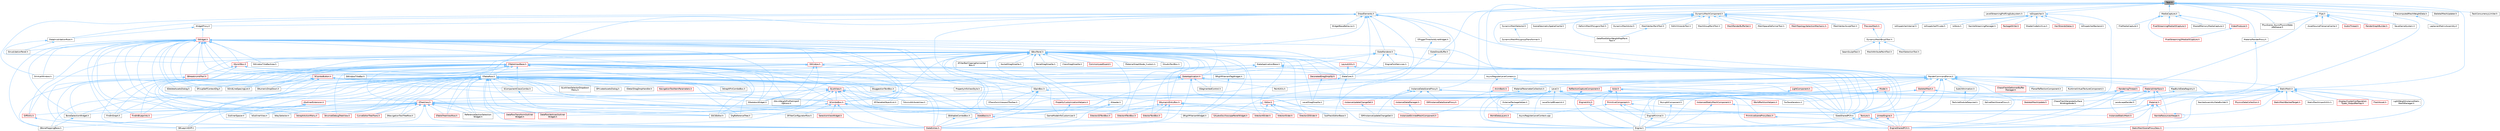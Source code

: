 digraph "Task.h"
{
 // INTERACTIVE_SVG=YES
 // LATEX_PDF_SIZE
  bgcolor="transparent";
  edge [fontname=Helvetica,fontsize=10,labelfontname=Helvetica,labelfontsize=10];
  node [fontname=Helvetica,fontsize=10,shape=box,height=0.2,width=0.4];
  Node1 [id="Node000001",label="Task.h",height=0.2,width=0.4,color="gray40", fillcolor="grey60", style="filled", fontcolor="black",tooltip=" "];
  Node1 -> Node2 [id="edge1_Node000001_Node000002",dir="back",color="steelblue1",style="solid",tooltip=" "];
  Node2 [id="Node000002",label="AsyncRegisterLevelContext.h",height=0.2,width=0.4,color="grey40", fillcolor="white", style="filled",URL="$dd/d0c/AsyncRegisterLevelContext_8h.html",tooltip=" "];
  Node2 -> Node3 [id="edge2_Node000002_Node000003",dir="back",color="steelblue1",style="solid",tooltip=" "];
  Node3 [id="Node000003",label="AsyncRegisterLevelContext.cpp",height=0.2,width=0.4,color="grey40", fillcolor="white", style="filled",URL="$da/df8/AsyncRegisterLevelContext_8cpp.html",tooltip=" "];
  Node2 -> Node4 [id="edge3_Node000002_Node000004",dir="back",color="steelblue1",style="solid",tooltip=" "];
  Node4 [id="Node000004",label="Level.h",height=0.2,width=0.4,color="grey40", fillcolor="white", style="filled",URL="$d9/da2/Level_8h.html",tooltip=" "];
  Node4 -> Node3 [id="edge4_Node000004_Node000003",dir="back",color="steelblue1",style="solid",tooltip=" "];
  Node4 -> Node5 [id="edge5_Node000004_Node000005",dir="back",color="steelblue1",style="solid",tooltip=" "];
  Node5 [id="Node000005",label="Editor.h",height=0.2,width=0.4,color="red", fillcolor="#FFF0F0", style="filled",URL="$de/d6e/Editor_8h.html",tooltip=" "];
  Node5 -> Node161 [id="edge6_Node000005_Node000161",dir="back",color="steelblue1",style="solid",tooltip=" "];
  Node161 [id="Node000161",label="GameModeInfoCustomizer.h",height=0.2,width=0.4,color="grey40", fillcolor="white", style="filled",URL="$d5/df3/GameModeInfoCustomizer_8h.html",tooltip=" "];
  Node5 -> Node177 [id="edge7_Node000005_Node000177",dir="back",color="steelblue1",style="solid",tooltip=" "];
  Node177 [id="Node000177",label="SVector2DSlider.h",height=0.2,width=0.4,color="red", fillcolor="#FFF0F0", style="filled",URL="$de/d67/SVector2DSlider_8h.html",tooltip=" "];
  Node5 -> Node178 [id="edge8_Node000005_Node000178",dir="back",color="steelblue1",style="solid",tooltip=" "];
  Node178 [id="Node000178",label="SVector4Slider.h",height=0.2,width=0.4,color="red", fillcolor="#FFF0F0", style="filled",URL="$d4/dec/SVector4Slider_8h.html",tooltip=" "];
  Node5 -> Node180 [id="edge9_Node000005_Node000180",dir="back",color="steelblue1",style="solid",tooltip=" "];
  Node180 [id="Node000180",label="SVectorSlider.h",height=0.2,width=0.4,color="red", fillcolor="#FFF0F0", style="filled",URL="$d2/db5/SVectorSlider_8h.html",tooltip=" "];
  Node5 -> Node181 [id="edge10_Node000005_Node000181",dir="back",color="steelblue1",style="solid",tooltip=" "];
  Node181 [id="Node000181",label="SubTrackEditorBase.h",height=0.2,width=0.4,color="grey40", fillcolor="white", style="filled",URL="$db/d33/SubTrackEditorBase_8h.html",tooltip=" "];
  Node4 -> Node241 [id="edge11_Node000004_Node000241",dir="back",color="steelblue1",style="solid",tooltip=" "];
  Node241 [id="Node000241",label="Engine.h",height=0.2,width=0.4,color="grey40", fillcolor="white", style="filled",URL="$d1/d34/Public_2Engine_8h.html",tooltip=" "];
  Node4 -> Node242 [id="edge12_Node000004_Node000242",dir="back",color="steelblue1",style="solid",tooltip=" "];
  Node242 [id="Node000242",label="EngineSharedPCH.h",height=0.2,width=0.4,color="red", fillcolor="#FFF0F0", style="filled",URL="$dc/dbb/EngineSharedPCH_8h.html",tooltip=" "];
  Node4 -> Node243 [id="edge13_Node000004_Node000243",dir="back",color="steelblue1",style="solid",tooltip=" "];
  Node243 [id="Node000243",label="EngineUtils.h",height=0.2,width=0.4,color="red", fillcolor="#FFF0F0", style="filled",URL="$d4/d61/EngineUtils_8h.html",tooltip=" "];
  Node243 -> Node241 [id="edge14_Node000243_Node000241",dir="back",color="steelblue1",style="solid",tooltip=" "];
  Node4 -> Node250 [id="edge15_Node000004_Node000250",dir="back",color="steelblue1",style="solid",tooltip=" "];
  Node250 [id="Node000250",label="ExternalPackageHelper.h",height=0.2,width=0.4,color="grey40", fillcolor="white", style="filled",URL="$d3/d2f/ExternalPackageHelper_8h.html",tooltip=" "];
  Node250 -> Node251 [id="edge16_Node000250_Node000251",dir="back",color="steelblue1",style="solid",tooltip=" "];
  Node251 [id="Node000251",label="WorldDataLayers.h",height=0.2,width=0.4,color="red", fillcolor="#FFF0F0", style="filled",URL="$d1/d1d/WorldDataLayers_8h.html",tooltip=" "];
  Node4 -> Node252 [id="edge17_Node000004_Node000252",dir="back",color="steelblue1",style="solid",tooltip=" "];
  Node252 [id="Node000252",label="LevelDragDropOp.h",height=0.2,width=0.4,color="grey40", fillcolor="white", style="filled",URL="$dc/da5/LevelDragDropOp_8h.html",tooltip=" "];
  Node4 -> Node253 [id="edge18_Node000004_Node000253",dir="back",color="steelblue1",style="solid",tooltip=" "];
  Node253 [id="Node000253",label="LevelScriptBlueprint.h",height=0.2,width=0.4,color="grey40", fillcolor="white", style="filled",URL="$da/dfb/LevelScriptBlueprint_8h.html",tooltip=" "];
  Node4 -> Node254 [id="edge19_Node000004_Node000254",dir="back",color="steelblue1",style="solid",tooltip=" "];
  Node254 [id="Node000254",label="PrimitiveSceneProxyDesc.h",height=0.2,width=0.4,color="red", fillcolor="#FFF0F0", style="filled",URL="$d8/d20/PrimitiveSceneProxyDesc_8h.html",tooltip=" "];
  Node254 -> Node262 [id="edge20_Node000254_Node000262",dir="back",color="steelblue1",style="solid",tooltip=" "];
  Node262 [id="Node000262",label="StaticMeshSceneProxyDesc.h",height=0.2,width=0.4,color="red", fillcolor="#FFF0F0", style="filled",URL="$d0/d31/StaticMeshSceneProxyDesc_8h.html",tooltip=" "];
  Node4 -> Node265 [id="edge21_Node000004_Node000265",dir="back",color="steelblue1",style="solid",tooltip=" "];
  Node265 [id="Node000265",label="SurfaceIterators.h",height=0.2,width=0.4,color="grey40", fillcolor="white", style="filled",URL="$da/de6/SurfaceIterators_8h.html",tooltip=" "];
  Node4 -> Node251 [id="edge22_Node000004_Node000251",dir="back",color="steelblue1",style="solid",tooltip=" "];
  Node4 -> Node266 [id="edge23_Node000004_Node000266",dir="back",color="steelblue1",style="solid",tooltip=" "];
  Node266 [id="Node000266",label="WorldPartitionHelpers.h",height=0.2,width=0.4,color="red", fillcolor="#FFF0F0", style="filled",URL="$d9/dff/WorldPartitionHelpers_8h.html",tooltip=" "];
  Node1 -> Node268 [id="edge24_Node000001_Node000268",dir="back",color="steelblue1",style="solid",tooltip=" "];
  Node268 [id="Node000268",label="DrawElements.h",height=0.2,width=0.4,color="grey40", fillcolor="white", style="filled",URL="$d8/d4c/DrawElements_8h.html",tooltip=" "];
  Node268 -> Node269 [id="edge25_Node000268_Node000269",dir="back",color="steelblue1",style="solid",tooltip=" "];
  Node269 [id="Node000269",label="PaintUtils.h",height=0.2,width=0.4,color="grey40", fillcolor="white", style="filled",URL="$d9/da6/PaintUtils_8h.html",tooltip=" "];
  Node268 -> Node270 [id="edge26_Node000268_Node000270",dir="back",color="steelblue1",style="solid",tooltip=" "];
  Node270 [id="Node000270",label="SBoxPanel.h",height=0.2,width=0.4,color="grey40", fillcolor="white", style="filled",URL="$d8/de6/SBoxPanel_8h.html",tooltip=" "];
  Node270 -> Node271 [id="edge27_Node000270_Node000271",dir="back",color="steelblue1",style="solid",tooltip=" "];
  Node271 [id="Node000271",label="BoneDragDropOp.h",height=0.2,width=0.4,color="grey40", fillcolor="white", style="filled",URL="$d9/dba/BoneDragDropOp_8h.html",tooltip=" "];
  Node270 -> Node272 [id="edge28_Node000270_Node000272",dir="back",color="steelblue1",style="solid",tooltip=" "];
  Node272 [id="Node000272",label="ClassDragDropOp.h",height=0.2,width=0.4,color="grey40", fillcolor="white", style="filled",URL="$d5/d37/ClassDragDropOp_8h.html",tooltip=" "];
  Node270 -> Node273 [id="edge29_Node000270_Node000273",dir="back",color="steelblue1",style="solid",tooltip=" "];
  Node273 [id="Node000273",label="CommonLoadGuard.h",height=0.2,width=0.4,color="red", fillcolor="#FFF0F0", style="filled",URL="$d1/da1/CommonLoadGuard_8h.html",tooltip=" "];
  Node270 -> Node276 [id="edge30_Node000270_Node000276",dir="back",color="steelblue1",style="solid",tooltip=" "];
  Node276 [id="Node000276",label="DecoratedDragDropOp.h",height=0.2,width=0.4,color="red", fillcolor="#FFF0F0", style="filled",URL="$d6/d6a/DecoratedDragDropOp_8h.html",tooltip=" "];
  Node276 -> Node252 [id="edge31_Node000276_Node000252",dir="back",color="steelblue1",style="solid",tooltip=" "];
  Node270 -> Node292 [id="edge32_Node000270_Node000292",dir="back",color="steelblue1",style="solid",tooltip=" "];
  Node292 [id="Node000292",label="DiffUtils.h",height=0.2,width=0.4,color="red", fillcolor="#FFF0F0", style="filled",URL="$d4/d91/DiffUtils_8h.html",tooltip=" "];
  Node292 -> Node298 [id="edge33_Node000292_Node000298",dir="back",color="steelblue1",style="solid",tooltip=" "];
  Node298 [id="Node000298",label="SBlueprintDiff.h",height=0.2,width=0.4,color="grey40", fillcolor="white", style="filled",URL="$de/d6d/SBlueprintDiff_8h.html",tooltip=" "];
  Node270 -> Node161 [id="edge34_Node000270_Node000161",dir="back",color="steelblue1",style="solid",tooltip=" "];
  Node270 -> Node300 [id="edge35_Node000270_Node000300",dir="back",color="steelblue1",style="solid",tooltip=" "];
  Node300 [id="Node000300",label="LayoutUtils.h",height=0.2,width=0.4,color="red", fillcolor="#FFF0F0", style="filled",URL="$d2/d09/LayoutUtils_8h.html",tooltip=" "];
  Node300 -> Node362 [id="edge36_Node000300_Node000362",dir="back",color="steelblue1",style="solid",tooltip=" "];
  Node362 [id="Node000362",label="SlateCore.h",height=0.2,width=0.4,color="grey40", fillcolor="white", style="filled",URL="$dc/d03/SlateCore_8h.html",tooltip=" "];
  Node362 -> Node241 [id="edge37_Node000362_Node000241",dir="back",color="steelblue1",style="solid",tooltip=" "];
  Node362 -> Node363 [id="edge38_Node000362_Node000363",dir="back",color="steelblue1",style="solid",tooltip=" "];
  Node363 [id="Node000363",label="SlateBasics.h",height=0.2,width=0.4,color="red", fillcolor="#FFF0F0", style="filled",URL="$da/d2f/SlateBasics_8h.html",tooltip=" "];
  Node363 -> Node241 [id="edge39_Node000363_Node000241",dir="back",color="steelblue1",style="solid",tooltip=" "];
  Node363 -> Node365 [id="edge40_Node000363_Node000365",dir="back",color="steelblue1",style="solid",tooltip=" "];
  Node365 [id="Node000365",label="SlateExtras.h",height=0.2,width=0.4,color="red", fillcolor="#FFF0F0", style="filled",URL="$d8/dec/SlateExtras_8h.html",tooltip=" "];
  Node300 -> Node366 [id="edge41_Node000300_Node000366",dir="back",color="steelblue1",style="solid",tooltip=" "];
  Node366 [id="Node000366",label="SlateSharedPCH.h",height=0.2,width=0.4,color="grey40", fillcolor="white", style="filled",URL="$d1/dfc/SlateSharedPCH_8h.html",tooltip=" "];
  Node366 -> Node242 [id="edge42_Node000366_Node000242",dir="back",color="steelblue1",style="solid",tooltip=" "];
  Node270 -> Node252 [id="edge43_Node000270_Node000252",dir="back",color="steelblue1",style="solid",tooltip=" "];
  Node270 -> Node367 [id="edge44_Node000270_Node000367",dir="back",color="steelblue1",style="solid",tooltip=" "];
  Node367 [id="Node000367",label="MaterialGraphNode_Custom.h",height=0.2,width=0.4,color="grey40", fillcolor="white", style="filled",URL="$d5/d6c/MaterialGraphNode__Custom_8h.html",tooltip=" "];
  Node270 -> Node368 [id="edge45_Node000270_Node000368",dir="back",color="steelblue1",style="solid",tooltip=" "];
  Node368 [id="Node000368",label="PropertyCustomizationHelpers.h",height=0.2,width=0.4,color="red", fillcolor="#FFF0F0", style="filled",URL="$d7/dd0/PropertyCustomizationHelpers_8h.html",tooltip=" "];
  Node368 -> Node161 [id="edge46_Node000368_Node000161",dir="back",color="steelblue1",style="solid",tooltip=" "];
  Node270 -> Node371 [id="edge47_Node000270_Node000371",dir="back",color="steelblue1",style="solid",tooltip=" "];
  Node371 [id="Node000371",label="SAudioTextBox.h",height=0.2,width=0.4,color="grey40", fillcolor="white", style="filled",URL="$da/da3/SAudioTextBox_8h.html",tooltip=" "];
  Node270 -> Node372 [id="edge48_Node000270_Node000372",dir="back",color="steelblue1",style="solid",tooltip=" "];
  Node372 [id="Node000372",label="SBreadcrumbTrail.h",height=0.2,width=0.4,color="red", fillcolor="#FFF0F0", style="filled",URL="$d4/de2/SBreadcrumbTrail_8h.html",tooltip=" "];
  Node372 -> Node365 [id="edge49_Node000372_Node000365",dir="back",color="steelblue1",style="solid",tooltip=" "];
  Node270 -> Node376 [id="edge50_Node000270_Node000376",dir="back",color="steelblue1",style="solid",tooltip=" "];
  Node376 [id="Node000376",label="SComboButton.h",height=0.2,width=0.4,color="red", fillcolor="#FFF0F0", style="filled",URL="$dc/d43/SComboButton_8h.html",tooltip=" "];
  Node376 -> Node380 [id="edge51_Node000376_Node000380",dir="back",color="steelblue1",style="solid",tooltip=" "];
  Node380 [id="Node000380",label="SBoneMappingBase.h",height=0.2,width=0.4,color="grey40", fillcolor="white", style="filled",URL="$d7/d49/SBoneMappingBase_8h.html",tooltip=" "];
  Node376 -> Node381 [id="edge52_Node000376_Node000381",dir="back",color="steelblue1",style="solid",tooltip=" "];
  Node381 [id="Node000381",label="SComboBox.h",height=0.2,width=0.4,color="red", fillcolor="#FFF0F0", style="filled",URL="$d2/dd5/SComboBox_8h.html",tooltip=" "];
  Node381 -> Node382 [id="edge53_Node000381_Node000382",dir="back",color="steelblue1",style="solid",tooltip=" "];
  Node382 [id="Node000382",label="DataflowTransformOutliner\lWidget.h",height=0.2,width=0.4,color="red", fillcolor="#FFF0F0", style="filled",URL="$d8/df9/DataflowTransformOutlinerWidget_8h.html",tooltip=" "];
  Node381 -> Node384 [id="edge54_Node000381_Node000384",dir="back",color="steelblue1",style="solid",tooltip=" "];
  Node384 [id="Node000384",label="DataflowVerticesOutliner\lWidget.h",height=0.2,width=0.4,color="red", fillcolor="#FFF0F0", style="filled",URL="$dd/deb/DataflowVerticesOutlinerWidget_8h.html",tooltip=" "];
  Node381 -> Node387 [id="edge55_Node000381_Node000387",dir="back",color="steelblue1",style="solid",tooltip=" "];
  Node387 [id="Node000387",label="SAudioOscilloscopePanelWidget.h",height=0.2,width=0.4,color="red", fillcolor="#FFF0F0", style="filled",URL="$db/d7e/SAudioOscilloscopePanelWidget_8h.html",tooltip=" "];
  Node381 -> Node391 [id="edge56_Node000381_Node000391",dir="back",color="steelblue1",style="solid",tooltip=" "];
  Node391 [id="Node000391",label="SEditableComboBox.h",height=0.2,width=0.4,color="grey40", fillcolor="white", style="filled",URL="$d0/d8c/SEditableComboBox_8h.html",tooltip=" "];
  Node391 -> Node365 [id="edge57_Node000391_Node000365",dir="back",color="steelblue1",style="solid",tooltip=" "];
  Node381 -> Node392 [id="edge58_Node000381_Node000392",dir="back",color="steelblue1",style="solid",tooltip=" "];
  Node392 [id="Node000392",label="SFilterConfiguratorRow.h",height=0.2,width=0.4,color="grey40", fillcolor="white", style="filled",URL="$d2/d18/SFilterConfiguratorRow_8h.html",tooltip=" "];
  Node381 -> Node400 [id="edge59_Node000381_Node000400",dir="back",color="steelblue1",style="solid",tooltip=" "];
  Node400 [id="Node000400",label="SelectionViewWidget.h",height=0.2,width=0.4,color="red", fillcolor="#FFF0F0", style="filled",URL="$dc/db5/SelectionViewWidget_8h.html",tooltip=" "];
  Node381 -> Node363 [id="edge60_Node000381_Node000363",dir="back",color="steelblue1",style="solid",tooltip=" "];
  Node381 -> Node365 [id="edge61_Node000381_Node000365",dir="back",color="steelblue1",style="solid",tooltip=" "];
  Node381 -> Node366 [id="edge62_Node000381_Node000366",dir="back",color="steelblue1",style="solid",tooltip=" "];
  Node376 -> Node407 [id="edge63_Node000376_Node000407",dir="back",color="steelblue1",style="solid",tooltip=" "];
  Node407 [id="Node000407",label="SComponentClassCombo.h",height=0.2,width=0.4,color="grey40", fillcolor="white", style="filled",URL="$dc/df2/SComponentClassCombo_8h.html",tooltip=" "];
  Node407 -> Node194 [id="edge64_Node000407_Node000194",dir="back",color="steelblue1",style="solid",tooltip=" "];
  Node194 [id="Node000194",label="SSCSEditor.h",height=0.2,width=0.4,color="grey40", fillcolor="white", style="filled",URL="$d0/d2e/SSCSEditor_8h.html",tooltip=" "];
  Node376 -> Node408 [id="edge65_Node000376_Node000408",dir="back",color="steelblue1",style="solid",tooltip=" "];
  Node408 [id="Node000408",label="SGridLineSpacingList.h",height=0.2,width=0.4,color="grey40", fillcolor="white", style="filled",URL="$db/d48/SGridLineSpacingList_8h.html",tooltip=" "];
  Node376 -> Node409 [id="edge66_Node000376_Node000409",dir="back",color="steelblue1",style="solid",tooltip=" "];
  Node409 [id="Node000409",label="SNumericDropDown.h",height=0.2,width=0.4,color="grey40", fillcolor="white", style="filled",URL="$d3/d12/SNumericDropDown_8h.html",tooltip=" "];
  Node376 -> Node363 [id="edge67_Node000376_Node000363",dir="back",color="steelblue1",style="solid",tooltip=" "];
  Node376 -> Node365 [id="edge68_Node000376_Node000365",dir="back",color="steelblue1",style="solid",tooltip=" "];
  Node376 -> Node366 [id="edge69_Node000376_Node000366",dir="back",color="steelblue1",style="solid",tooltip=" "];
  Node270 -> Node391 [id="edge70_Node000270_Node000391",dir="back",color="steelblue1",style="solid",tooltip=" "];
  Node270 -> Node411 [id="edge71_Node000270_Node000411",dir="back",color="steelblue1",style="solid",tooltip=" "];
  Node411 [id="Node000411",label="SFilterBarClippingHorizontal\lBox.h",height=0.2,width=0.4,color="grey40", fillcolor="white", style="filled",URL="$dd/d94/SFilterBarClippingHorizontalBox_8h.html",tooltip=" "];
  Node270 -> Node408 [id="edge72_Node000270_Node000408",dir="back",color="steelblue1",style="solid",tooltip=" "];
  Node270 -> Node412 [id="edge73_Node000270_Node000412",dir="back",color="steelblue1",style="solid",tooltip=" "];
  Node412 [id="Node000412",label="SHeader.h",height=0.2,width=0.4,color="grey40", fillcolor="white", style="filled",URL="$de/d21/SHeader_8h.html",tooltip=" "];
  Node412 -> Node363 [id="edge74_Node000412_Node000363",dir="back",color="steelblue1",style="solid",tooltip=" "];
  Node412 -> Node365 [id="edge75_Node000412_Node000365",dir="back",color="steelblue1",style="solid",tooltip=" "];
  Node270 -> Node409 [id="edge76_Node000270_Node000409",dir="back",color="steelblue1",style="solid",tooltip=" "];
  Node270 -> Node413 [id="edge77_Node000270_Node000413",dir="back",color="steelblue1",style="solid",tooltip=" "];
  Node413 [id="Node000413",label="SNumericEntryBox.h",height=0.2,width=0.4,color="red", fillcolor="#FFF0F0", style="filled",URL="$d8/d1a/SNumericEntryBox_8h.html",tooltip=" "];
  Node413 -> Node177 [id="edge78_Node000413_Node000177",dir="back",color="steelblue1",style="solid",tooltip=" "];
  Node413 -> Node415 [id="edge79_Node000413_Node000415",dir="back",color="steelblue1",style="solid",tooltip=" "];
  Node415 [id="Node000415",label="SVector2DTextBox.h",height=0.2,width=0.4,color="red", fillcolor="#FFF0F0", style="filled",URL="$d6/d71/SVector2DTextBox_8h.html",tooltip=" "];
  Node413 -> Node178 [id="edge80_Node000413_Node000178",dir="back",color="steelblue1",style="solid",tooltip=" "];
  Node413 -> Node416 [id="edge81_Node000413_Node000416",dir="back",color="steelblue1",style="solid",tooltip=" "];
  Node416 [id="Node000416",label="SVector4TextBox.h",height=0.2,width=0.4,color="red", fillcolor="#FFF0F0", style="filled",URL="$dd/da4/SVector4TextBox_8h.html",tooltip=" "];
  Node413 -> Node180 [id="edge82_Node000413_Node000180",dir="back",color="steelblue1",style="solid",tooltip=" "];
  Node413 -> Node418 [id="edge83_Node000413_Node000418",dir="back",color="steelblue1",style="solid",tooltip=" "];
  Node418 [id="Node000418",label="SVectorTextBox.h",height=0.2,width=0.4,color="red", fillcolor="#FFF0F0", style="filled",URL="$df/db8/SVectorTextBox_8h.html",tooltip=" "];
  Node413 -> Node365 [id="edge84_Node000413_Node000365",dir="back",color="steelblue1",style="solid",tooltip=" "];
  Node270 -> Node419 [id="edge85_Node000270_Node000419",dir="back",color="steelblue1",style="solid",tooltip=" "];
  Node419 [id="Node000419",label="SRigVMVariantTagWidget.h",height=0.2,width=0.4,color="grey40", fillcolor="white", style="filled",URL="$d4/d38/SRigVMVariantTagWidget_8h.html",tooltip=" "];
  Node419 -> Node420 [id="edge86_Node000419_Node000420",dir="back",color="steelblue1",style="solid",tooltip=" "];
  Node420 [id="Node000420",label="SRigVMVariantWidget.h",height=0.2,width=0.4,color="grey40", fillcolor="white", style="filled",URL="$d5/d61/SRigVMVariantWidget_8h.html",tooltip=" "];
  Node270 -> Node420 [id="edge87_Node000270_Node000420",dir="back",color="steelblue1",style="solid",tooltip=" "];
  Node270 -> Node194 [id="edge88_Node000270_Node000194",dir="back",color="steelblue1",style="solid",tooltip=" "];
  Node270 -> Node421 [id="edge89_Node000270_Node000421",dir="back",color="steelblue1",style="solid",tooltip=" "];
  Node421 [id="Node000421",label="SScrollBox.h",height=0.2,width=0.4,color="red", fillcolor="#FFF0F0", style="filled",URL="$d3/da2/SScrollBox_8h.html",tooltip=" "];
  Node421 -> Node372 [id="edge90_Node000421_Node000372",dir="back",color="steelblue1",style="solid",tooltip=" "];
  Node421 -> Node363 [id="edge91_Node000421_Node000363",dir="back",color="steelblue1",style="solid",tooltip=" "];
  Node421 -> Node365 [id="edge92_Node000421_Node000365",dir="back",color="steelblue1",style="solid",tooltip=" "];
  Node421 -> Node366 [id="edge93_Node000421_Node000366",dir="back",color="steelblue1",style="solid",tooltip=" "];
  Node270 -> Node423 [id="edge94_Node000270_Node000423",dir="back",color="steelblue1",style="solid",tooltip=" "];
  Node423 [id="Node000423",label="SSegmentedControl.h",height=0.2,width=0.4,color="grey40", fillcolor="white", style="filled",URL="$d3/d4f/SSegmentedControl_8h.html",tooltip=" "];
  Node270 -> Node139 [id="edge95_Node000270_Node000139",dir="back",color="steelblue1",style="solid",tooltip=" "];
  Node139 [id="Node000139",label="SSkeletonWidget.h",height=0.2,width=0.4,color="grey40", fillcolor="white", style="filled",URL="$dd/da7/SSkeletonWidget_8h.html",tooltip=" "];
  Node270 -> Node424 [id="edge96_Node000270_Node000424",dir="back",color="steelblue1",style="solid",tooltip=" "];
  Node424 [id="Node000424",label="SSpinBox.h",height=0.2,width=0.4,color="grey40", fillcolor="white", style="filled",URL="$d5/da5/SSpinBox_8h.html",tooltip=" "];
  Node424 -> Node413 [id="edge97_Node000424_Node000413",dir="back",color="steelblue1",style="solid",tooltip=" "];
  Node424 -> Node425 [id="edge98_Node000424_Node000425",dir="back",color="steelblue1",style="solid",tooltip=" "];
  Node425 [id="Node000425",label="STransformViewportToolbar.h",height=0.2,width=0.4,color="grey40", fillcolor="white", style="filled",URL="$d8/da8/STransformViewportToolbar_8h.html",tooltip=" "];
  Node424 -> Node363 [id="edge99_Node000424_Node000363",dir="back",color="steelblue1",style="solid",tooltip=" "];
  Node424 -> Node365 [id="edge100_Node000424_Node000365",dir="back",color="steelblue1",style="solid",tooltip=" "];
  Node270 -> Node426 [id="edge101_Node000270_Node000426",dir="back",color="steelblue1",style="solid",tooltip=" "];
  Node426 [id="Node000426",label="STableRow.h",height=0.2,width=0.4,color="grey40", fillcolor="white", style="filled",URL="$d8/d43/STableRow_8h.html",tooltip=" "];
  Node426 -> Node427 [id="edge102_Node000426_Node000427",dir="back",color="steelblue1",style="solid",tooltip=" "];
  Node427 [id="Node000427",label="BoneSelectionWidget.h",height=0.2,width=0.4,color="grey40", fillcolor="white", style="filled",URL="$d4/dd3/BoneSelectionWidget_8h.html",tooltip=" "];
  Node427 -> Node380 [id="edge103_Node000427_Node000380",dir="back",color="steelblue1",style="solid",tooltip=" "];
  Node426 -> Node428 [id="edge104_Node000426_Node000428",dir="back",color="steelblue1",style="solid",tooltip=" "];
  Node428 [id="Node000428",label="CurveEditorTreeTraits.h",height=0.2,width=0.4,color="red", fillcolor="#FFF0F0", style="filled",URL="$d4/d4a/CurveEditorTreeTraits_8h.html",tooltip=" "];
  Node426 -> Node382 [id="edge105_Node000426_Node000382",dir="back",color="steelblue1",style="solid",tooltip=" "];
  Node426 -> Node384 [id="edge106_Node000426_Node000384",dir="back",color="steelblue1",style="solid",tooltip=" "];
  Node426 -> Node432 [id="edge107_Node000426_Node000432",dir="back",color="steelblue1",style="solid",tooltip=" "];
  Node432 [id="Node000432",label="DlgReferenceTree.h",height=0.2,width=0.4,color="grey40", fillcolor="white", style="filled",URL="$db/dd3/DlgReferenceTree_8h.html",tooltip=" "];
  Node426 -> Node433 [id="edge108_Node000426_Node000433",dir="back",color="steelblue1",style="solid",tooltip=" "];
  Node433 [id="Node000433",label="FindInBlueprints.h",height=0.2,width=0.4,color="red", fillcolor="#FFF0F0", style="filled",URL="$d0/d27/FindInBlueprints_8h.html",tooltip=" "];
  Node426 -> Node200 [id="edge109_Node000426_Node000200",dir="back",color="steelblue1",style="solid",tooltip=" "];
  Node200 [id="Node000200",label="FindInGraph.h",height=0.2,width=0.4,color="grey40", fillcolor="white", style="filled",URL="$de/d36/FindInGraph_8h.html",tooltip=" "];
  Node426 -> Node437 [id="edge110_Node000426_Node000437",dir="back",color="steelblue1",style="solid",tooltip=" "];
  Node437 [id="Node000437",label="IDetailDragDropHandler.h",height=0.2,width=0.4,color="grey40", fillcolor="white", style="filled",URL="$dd/d80/IDetailDragDropHandler_8h.html",tooltip=" "];
  Node426 -> Node438 [id="edge111_Node000426_Node000438",dir="back",color="steelblue1",style="solid",tooltip=" "];
  Node438 [id="Node000438",label="IOutlinerExtension.h",height=0.2,width=0.4,color="red", fillcolor="#FFF0F0", style="filled",URL="$db/d1a/IOutlinerExtension_8h.html",tooltip=" "];
  Node438 -> Node484 [id="edge112_Node000438_Node000484",dir="back",color="steelblue1",style="solid",tooltip=" "];
  Node484 [id="Node000484",label="OutlinerSpacer.h",height=0.2,width=0.4,color="grey40", fillcolor="white", style="filled",URL="$dd/d3e/OutlinerSpacer_8h.html",tooltip=" "];
  Node438 -> Node486 [id="edge113_Node000438_Node000486",dir="back",color="steelblue1",style="solid",tooltip=" "];
  Node486 [id="Node000486",label="SOutlinerView.h",height=0.2,width=0.4,color="grey40", fillcolor="white", style="filled",URL="$d5/de1/SOutlinerView_8h.html",tooltip=" "];
  Node426 -> Node490 [id="edge114_Node000426_Node000490",dir="back",color="steelblue1",style="solid",tooltip=" "];
  Node490 [id="Node000490",label="NavigationToolItemParameters.h",height=0.2,width=0.4,color="red", fillcolor="#FFF0F0", style="filled",URL="$dd/d8c/NavigationToolItemParameters_8h.html",tooltip=" "];
  Node426 -> Node484 [id="edge115_Node000426_Node000484",dir="back",color="steelblue1",style="solid",tooltip=" "];
  Node426 -> Node493 [id="edge116_Node000426_Node000493",dir="back",color="steelblue1",style="solid",tooltip=" "];
  Node493 [id="Node000493",label="PropertyInfoViewStyle.h",height=0.2,width=0.4,color="grey40", fillcolor="white", style="filled",URL="$d0/da8/PropertyInfoViewStyle_8h.html",tooltip=" "];
  Node426 -> Node494 [id="edge117_Node000426_Node000494",dir="back",color="steelblue1",style="solid",tooltip=" "];
  Node494 [id="Node000494",label="ReferenceSectionSelection\lWidget.h",height=0.2,width=0.4,color="grey40", fillcolor="white", style="filled",URL="$db/d75/ReferenceSectionSelectionWidget_8h.html",tooltip=" "];
  Node426 -> Node495 [id="edge118_Node000426_Node000495",dir="back",color="steelblue1",style="solid",tooltip=" "];
  Node495 [id="Node000495",label="SAnimAttributeView.h",height=0.2,width=0.4,color="grey40", fillcolor="white", style="filled",URL="$df/d42/SAnimAttributeView_8h.html",tooltip=" "];
  Node426 -> Node298 [id="edge119_Node000426_Node000298",dir="back",color="steelblue1",style="solid",tooltip=" "];
  Node426 -> Node380 [id="edge120_Node000426_Node000380",dir="back",color="steelblue1",style="solid",tooltip=" "];
  Node426 -> Node381 [id="edge121_Node000426_Node000381",dir="back",color="steelblue1",style="solid",tooltip=" "];
  Node426 -> Node407 [id="edge122_Node000426_Node000407",dir="back",color="steelblue1",style="solid",tooltip=" "];
  Node426 -> Node496 [id="edge123_Node000426_Node000496",dir="back",color="steelblue1",style="solid",tooltip=" "];
  Node496 [id="Node000496",label="SDeleteAssetsDialog.h",height=0.2,width=0.4,color="grey40", fillcolor="white", style="filled",URL="$d7/d0d/SDeleteAssetsDialog_8h.html",tooltip=" "];
  Node426 -> Node392 [id="edge124_Node000426_Node000392",dir="back",color="steelblue1",style="solid",tooltip=" "];
  Node426 -> Node497 [id="edge125_Node000426_Node000497",dir="back",color="steelblue1",style="solid",tooltip=" "];
  Node497 [id="Node000497",label="SFilterableObjectList.h",height=0.2,width=0.4,color="grey40", fillcolor="white", style="filled",URL="$dc/de4/SFilterableObjectList_8h.html",tooltip=" "];
  Node426 -> Node398 [id="edge126_Node000426_Node000398",dir="back",color="steelblue1",style="solid",tooltip=" "];
  Node398 [id="Node000398",label="SFixupSelfContextDlg.h",height=0.2,width=0.4,color="grey40", fillcolor="white", style="filled",URL="$d5/da4/SFixupSelfContextDlg_8h.html",tooltip=" "];
  Node426 -> Node498 [id="edge127_Node000426_Node000498",dir="back",color="steelblue1",style="solid",tooltip=" "];
  Node498 [id="Node000498",label="SGraphActionMenu.h",height=0.2,width=0.4,color="red", fillcolor="#FFF0F0", style="filled",URL="$d0/d9a/SGraphActionMenu_8h.html",tooltip=" "];
  Node426 -> Node504 [id="edge128_Node000426_Node000504",dir="back",color="steelblue1",style="solid",tooltip=" "];
  Node504 [id="Node000504",label="SGraphPinComboBox.h",height=0.2,width=0.4,color="grey40", fillcolor="white", style="filled",URL="$dc/d3f/SGraphPinComboBox_8h.html",tooltip=" "];
  Node426 -> Node505 [id="edge129_Node000426_Node000505",dir="back",color="steelblue1",style="solid",tooltip=" "];
  Node505 [id="Node000505",label="SKeySelector.h",height=0.2,width=0.4,color="grey40", fillcolor="white", style="filled",URL="$de/d62/SKeySelector_8h.html",tooltip=" "];
  Node426 -> Node506 [id="edge130_Node000426_Node000506",dir="back",color="steelblue1",style="solid",tooltip=" "];
  Node506 [id="Node000506",label="SKismetDebugTreeView.h",height=0.2,width=0.4,color="red", fillcolor="#FFF0F0", style="filled",URL="$dc/df5/SKismetDebugTreeView_8h.html",tooltip=" "];
  Node426 -> Node508 [id="edge131_Node000426_Node000508",dir="back",color="steelblue1",style="solid",tooltip=" "];
  Node508 [id="Node000508",label="SListView.h",height=0.2,width=0.4,color="red", fillcolor="#FFF0F0", style="filled",URL="$db/db5/SListView_8h.html",tooltip=" "];
  Node508 -> Node438 [id="edge132_Node000508_Node000438",dir="back",color="steelblue1",style="solid",tooltip=" "];
  Node508 -> Node494 [id="edge133_Node000508_Node000494",dir="back",color="steelblue1",style="solid",tooltip=" "];
  Node508 -> Node495 [id="edge134_Node000508_Node000495",dir="back",color="steelblue1",style="solid",tooltip=" "];
  Node508 -> Node298 [id="edge135_Node000508_Node000298",dir="back",color="steelblue1",style="solid",tooltip=" "];
  Node508 -> Node381 [id="edge136_Node000508_Node000381",dir="back",color="steelblue1",style="solid",tooltip=" "];
  Node508 -> Node497 [id="edge137_Node000508_Node000497",dir="back",color="steelblue1",style="solid",tooltip=" "];
  Node508 -> Node139 [id="edge138_Node000508_Node000139",dir="back",color="steelblue1",style="solid",tooltip=" "];
  Node508 -> Node513 [id="edge139_Node000508_Node000513",dir="back",color="steelblue1",style="solid",tooltip=" "];
  Node513 [id="Node000513",label="STreeView.h",height=0.2,width=0.4,color="red", fillcolor="#FFF0F0", style="filled",URL="$de/dea/STreeView_8h.html",tooltip=" "];
  Node513 -> Node427 [id="edge140_Node000513_Node000427",dir="back",color="steelblue1",style="solid",tooltip=" "];
  Node513 -> Node428 [id="edge141_Node000513_Node000428",dir="back",color="steelblue1",style="solid",tooltip=" "];
  Node513 -> Node382 [id="edge142_Node000513_Node000382",dir="back",color="steelblue1",style="solid",tooltip=" "];
  Node513 -> Node384 [id="edge143_Node000513_Node000384",dir="back",color="steelblue1",style="solid",tooltip=" "];
  Node513 -> Node292 [id="edge144_Node000513_Node000292",dir="back",color="steelblue1",style="solid",tooltip=" "];
  Node513 -> Node432 [id="edge145_Node000513_Node000432",dir="back",color="steelblue1",style="solid",tooltip=" "];
  Node513 -> Node433 [id="edge146_Node000513_Node000433",dir="back",color="steelblue1",style="solid",tooltip=" "];
  Node513 -> Node200 [id="edge147_Node000513_Node000200",dir="back",color="steelblue1",style="solid",tooltip=" "];
  Node513 -> Node494 [id="edge148_Node000513_Node000494",dir="back",color="steelblue1",style="solid",tooltip=" "];
  Node513 -> Node298 [id="edge149_Node000513_Node000298",dir="back",color="steelblue1",style="solid",tooltip=" "];
  Node513 -> Node498 [id="edge150_Node000513_Node000498",dir="back",color="steelblue1",style="solid",tooltip=" "];
  Node513 -> Node505 [id="edge151_Node000513_Node000505",dir="back",color="steelblue1",style="solid",tooltip=" "];
  Node513 -> Node506 [id="edge152_Node000513_Node000506",dir="back",color="steelblue1",style="solid",tooltip=" "];
  Node513 -> Node520 [id="edge153_Node000513_Node000520",dir="back",color="steelblue1",style="solid",tooltip=" "];
  Node520 [id="Node000520",label="SNavigationToolTreeRow.h",height=0.2,width=0.4,color="grey40", fillcolor="white", style="filled",URL="$de/d20/SNavigationToolTreeRow_8h.html",tooltip=" "];
  Node513 -> Node486 [id="edge154_Node000513_Node000486",dir="back",color="steelblue1",style="solid",tooltip=" "];
  Node513 -> Node420 [id="edge155_Node000513_Node000420",dir="back",color="steelblue1",style="solid",tooltip=" "];
  Node513 -> Node194 [id="edge156_Node000513_Node000194",dir="back",color="steelblue1",style="solid",tooltip=" "];
  Node513 -> Node528 [id="edge157_Node000513_Node000528",dir="back",color="steelblue1",style="solid",tooltip=" "];
  Node528 [id="Node000528",label="STableTreeViewRow.h",height=0.2,width=0.4,color="red", fillcolor="#FFF0F0", style="filled",URL="$d9/dcd/STableTreeViewRow_8h.html",tooltip=" "];
  Node513 -> Node363 [id="edge158_Node000513_Node000363",dir="back",color="steelblue1",style="solid",tooltip=" "];
  Node513 -> Node365 [id="edge159_Node000513_Node000365",dir="back",color="steelblue1",style="solid",tooltip=" "];
  Node513 -> Node366 [id="edge160_Node000513_Node000366",dir="back",color="steelblue1",style="solid",tooltip=" "];
  Node508 -> Node363 [id="edge161_Node000508_Node000363",dir="back",color="steelblue1",style="solid",tooltip=" "];
  Node508 -> Node365 [id="edge162_Node000508_Node000365",dir="back",color="steelblue1",style="solid",tooltip=" "];
  Node508 -> Node366 [id="edge163_Node000508_Node000366",dir="back",color="steelblue1",style="solid",tooltip=" "];
  Node426 -> Node532 [id="edge164_Node000426_Node000532",dir="back",color="steelblue1",style="solid",tooltip=" "];
  Node532 [id="Node000532",label="SListViewSelectorDropdown\lMenu.h",height=0.2,width=0.4,color="grey40", fillcolor="white", style="filled",URL="$d4/dc9/SListViewSelectorDropdownMenu_8h.html",tooltip=" "];
  Node426 -> Node520 [id="edge165_Node000426_Node000520",dir="back",color="steelblue1",style="solid",tooltip=" "];
  Node426 -> Node486 [id="edge166_Node000426_Node000486",dir="back",color="steelblue1",style="solid",tooltip=" "];
  Node426 -> Node533 [id="edge167_Node000426_Node000533",dir="back",color="steelblue1",style="solid",tooltip=" "];
  Node533 [id="Node000533",label="SPrivateAssetsDialog.h",height=0.2,width=0.4,color="grey40", fillcolor="white", style="filled",URL="$d2/dba/SPrivateAssetsDialog_8h.html",tooltip=" "];
  Node426 -> Node194 [id="edge168_Node000426_Node000194",dir="back",color="steelblue1",style="solid",tooltip=" "];
  Node426 -> Node139 [id="edge169_Node000426_Node000139",dir="back",color="steelblue1",style="solid",tooltip=" "];
  Node426 -> Node534 [id="edge170_Node000426_Node000534",dir="back",color="steelblue1",style="solid",tooltip=" "];
  Node534 [id="Node000534",label="SSkinWeightProfileImport\lOptions.h",height=0.2,width=0.4,color="grey40", fillcolor="white", style="filled",URL="$d9/d21/SSkinWeightProfileImportOptions_8h.html",tooltip=" "];
  Node426 -> Node535 [id="edge171_Node000426_Node000535",dir="back",color="steelblue1",style="solid",tooltip=" "];
  Node535 [id="Node000535",label="SSuggestionTextBox.h",height=0.2,width=0.4,color="grey40", fillcolor="white", style="filled",URL="$d1/df9/SSuggestionTextBox_8h.html",tooltip=" "];
  Node535 -> Node365 [id="edge172_Node000535_Node000365",dir="back",color="steelblue1",style="solid",tooltip=" "];
  Node426 -> Node528 [id="edge173_Node000426_Node000528",dir="back",color="steelblue1",style="solid",tooltip=" "];
  Node426 -> Node513 [id="edge174_Node000426_Node000513",dir="back",color="steelblue1",style="solid",tooltip=" "];
  Node426 -> Node400 [id="edge175_Node000426_Node000400",dir="back",color="steelblue1",style="solid",tooltip=" "];
  Node426 -> Node363 [id="edge176_Node000426_Node000363",dir="back",color="steelblue1",style="solid",tooltip=" "];
  Node426 -> Node365 [id="edge177_Node000426_Node000365",dir="back",color="steelblue1",style="solid",tooltip=" "];
  Node426 -> Node366 [id="edge178_Node000426_Node000366",dir="back",color="steelblue1",style="solid",tooltip=" "];
  Node270 -> Node536 [id="edge179_Node000270_Node000536",dir="back",color="steelblue1",style="solid",tooltip=" "];
  Node536 [id="Node000536",label="STableViewBase.h",height=0.2,width=0.4,color="red", fillcolor="#FFF0F0", style="filled",URL="$da/d88/STableViewBase_8h.html",tooltip=" "];
  Node536 -> Node427 [id="edge180_Node000536_Node000427",dir="back",color="steelblue1",style="solid",tooltip=" "];
  Node536 -> Node432 [id="edge181_Node000536_Node000432",dir="back",color="steelblue1",style="solid",tooltip=" "];
  Node536 -> Node433 [id="edge182_Node000536_Node000433",dir="back",color="steelblue1",style="solid",tooltip=" "];
  Node536 -> Node200 [id="edge183_Node000536_Node000200",dir="back",color="steelblue1",style="solid",tooltip=" "];
  Node536 -> Node494 [id="edge184_Node000536_Node000494",dir="back",color="steelblue1",style="solid",tooltip=" "];
  Node536 -> Node298 [id="edge185_Node000536_Node000298",dir="back",color="steelblue1",style="solid",tooltip=" "];
  Node536 -> Node380 [id="edge186_Node000536_Node000380",dir="back",color="steelblue1",style="solid",tooltip=" "];
  Node536 -> Node381 [id="edge187_Node000536_Node000381",dir="back",color="steelblue1",style="solid",tooltip=" "];
  Node536 -> Node407 [id="edge188_Node000536_Node000407",dir="back",color="steelblue1",style="solid",tooltip=" "];
  Node536 -> Node496 [id="edge189_Node000536_Node000496",dir="back",color="steelblue1",style="solid",tooltip=" "];
  Node536 -> Node497 [id="edge190_Node000536_Node000497",dir="back",color="steelblue1",style="solid",tooltip=" "];
  Node536 -> Node398 [id="edge191_Node000536_Node000398",dir="back",color="steelblue1",style="solid",tooltip=" "];
  Node536 -> Node498 [id="edge192_Node000536_Node000498",dir="back",color="steelblue1",style="solid",tooltip=" "];
  Node536 -> Node504 [id="edge193_Node000536_Node000504",dir="back",color="steelblue1",style="solid",tooltip=" "];
  Node536 -> Node505 [id="edge194_Node000536_Node000505",dir="back",color="steelblue1",style="solid",tooltip=" "];
  Node536 -> Node506 [id="edge195_Node000536_Node000506",dir="back",color="steelblue1",style="solid",tooltip=" "];
  Node536 -> Node508 [id="edge196_Node000536_Node000508",dir="back",color="steelblue1",style="solid",tooltip=" "];
  Node536 -> Node486 [id="edge197_Node000536_Node000486",dir="back",color="steelblue1",style="solid",tooltip=" "];
  Node536 -> Node194 [id="edge198_Node000536_Node000194",dir="back",color="steelblue1",style="solid",tooltip=" "];
  Node536 -> Node139 [id="edge199_Node000536_Node000139",dir="back",color="steelblue1",style="solid",tooltip=" "];
  Node536 -> Node534 [id="edge200_Node000536_Node000534",dir="back",color="steelblue1",style="solid",tooltip=" "];
  Node536 -> Node535 [id="edge201_Node000536_Node000535",dir="back",color="steelblue1",style="solid",tooltip=" "];
  Node536 -> Node426 [id="edge202_Node000536_Node000426",dir="back",color="steelblue1",style="solid",tooltip=" "];
  Node536 -> Node528 [id="edge203_Node000536_Node000528",dir="back",color="steelblue1",style="solid",tooltip=" "];
  Node536 -> Node513 [id="edge204_Node000536_Node000513",dir="back",color="steelblue1",style="solid",tooltip=" "];
  Node536 -> Node363 [id="edge205_Node000536_Node000363",dir="back",color="steelblue1",style="solid",tooltip=" "];
  Node536 -> Node365 [id="edge206_Node000536_Node000365",dir="back",color="steelblue1",style="solid",tooltip=" "];
  Node536 -> Node366 [id="edge207_Node000536_Node000366",dir="back",color="steelblue1",style="solid",tooltip=" "];
  Node270 -> Node177 [id="edge208_Node000270_Node000177",dir="back",color="steelblue1",style="solid",tooltip=" "];
  Node270 -> Node415 [id="edge209_Node000270_Node000415",dir="back",color="steelblue1",style="solid",tooltip=" "];
  Node270 -> Node178 [id="edge210_Node000270_Node000178",dir="back",color="steelblue1",style="solid",tooltip=" "];
  Node270 -> Node416 [id="edge211_Node000270_Node000416",dir="back",color="steelblue1",style="solid",tooltip=" "];
  Node270 -> Node180 [id="edge212_Node000270_Node000180",dir="back",color="steelblue1",style="solid",tooltip=" "];
  Node270 -> Node418 [id="edge213_Node000270_Node000418",dir="back",color="steelblue1",style="solid",tooltip=" "];
  Node270 -> Node538 [id="edge214_Node000270_Node000538",dir="back",color="steelblue1",style="solid",tooltip=" "];
  Node538 [id="Node000538",label="SWindow.h",height=0.2,width=0.4,color="red", fillcolor="#FFF0F0", style="filled",URL="$d2/d6d/SWindow_8h.html",tooltip=" "];
  Node538 -> Node298 [id="edge215_Node000538_Node000298",dir="back",color="steelblue1",style="solid",tooltip=" "];
  Node538 -> Node139 [id="edge216_Node000538_Node000139",dir="back",color="steelblue1",style="solid",tooltip=" "];
  Node538 -> Node534 [id="edge217_Node000538_Node000534",dir="back",color="steelblue1",style="solid",tooltip=" "];
  Node538 -> Node647 [id="edge218_Node000538_Node000647",dir="back",color="steelblue1",style="solid",tooltip=" "];
  Node647 [id="Node000647",label="SVirtualWindow.h",height=0.2,width=0.4,color="grey40", fillcolor="white", style="filled",URL="$d3/dd3/SVirtualWindow_8h.html",tooltip=" "];
  Node538 -> Node648 [id="edge219_Node000538_Node000648",dir="back",color="steelblue1",style="solid",tooltip=" "];
  Node648 [id="Node000648",label="SWindowTitleBar.h",height=0.2,width=0.4,color="grey40", fillcolor="white", style="filled",URL="$d0/dce/SWindowTitleBar_8h.html",tooltip=" "];
  Node538 -> Node564 [id="edge220_Node000538_Node000564",dir="back",color="steelblue1",style="solid",tooltip=" "];
  Node564 [id="Node000564",label="SlateApplication.h",height=0.2,width=0.4,color="red", fillcolor="#FFF0F0", style="filled",URL="$db/d28/SlateApplication_8h.html",tooltip=" "];
  Node564 -> Node269 [id="edge221_Node000564_Node000269",dir="back",color="steelblue1",style="solid",tooltip=" "];
  Node564 -> Node493 [id="edge222_Node000564_Node000493",dir="back",color="steelblue1",style="solid",tooltip=" "];
  Node564 -> Node381 [id="edge223_Node000564_Node000381",dir="back",color="steelblue1",style="solid",tooltip=" "];
  Node564 -> Node408 [id="edge224_Node000564_Node000408",dir="back",color="steelblue1",style="solid",tooltip=" "];
  Node564 -> Node409 [id="edge225_Node000564_Node000409",dir="back",color="steelblue1",style="solid",tooltip=" "];
  Node564 -> Node423 [id="edge226_Node000564_Node000423",dir="back",color="steelblue1",style="solid",tooltip=" "];
  Node564 -> Node424 [id="edge227_Node000564_Node000424",dir="back",color="steelblue1",style="solid",tooltip=" "];
  Node564 -> Node363 [id="edge228_Node000564_Node000363",dir="back",color="steelblue1",style="solid",tooltip=" "];
  Node564 -> Node365 [id="edge229_Node000564_Node000365",dir="back",color="steelblue1",style="solid",tooltip=" "];
  Node564 -> Node366 [id="edge230_Node000564_Node000366",dir="back",color="steelblue1",style="solid",tooltip=" "];
  Node564 -> Node181 [id="edge231_Node000564_Node000181",dir="back",color="steelblue1",style="solid",tooltip=" "];
  Node538 -> Node362 [id="edge232_Node000538_Node000362",dir="back",color="steelblue1",style="solid",tooltip=" "];
  Node538 -> Node366 [id="edge233_Node000538_Node000366",dir="back",color="steelblue1",style="solid",tooltip=" "];
  Node270 -> Node648 [id="edge234_Node000270_Node000648",dir="back",color="steelblue1",style="solid",tooltip=" "];
  Node270 -> Node675 [id="edge235_Node000270_Node000675",dir="back",color="steelblue1",style="solid",tooltip=" "];
  Node675 [id="Node000675",label="SWindowTitleBarArea.h",height=0.2,width=0.4,color="grey40", fillcolor="white", style="filled",URL="$d4/d09/SWindowTitleBarArea_8h.html",tooltip=" "];
  Node270 -> Node362 [id="edge236_Node000270_Node000362",dir="back",color="steelblue1",style="solid",tooltip=" "];
  Node270 -> Node366 [id="edge237_Node000270_Node000366",dir="back",color="steelblue1",style="solid",tooltip=" "];
  Node270 -> Node676 [id="edge238_Node000270_Node000676",dir="back",color="steelblue1",style="solid",tooltip=" "];
  Node676 [id="Node000676",label="SocketDragDropOp.h",height=0.2,width=0.4,color="grey40", fillcolor="white", style="filled",URL="$d2/d53/SocketDragDropOp_8h.html",tooltip=" "];
  Node268 -> Node424 [id="edge239_Node000268_Node000424",dir="back",color="steelblue1",style="solid",tooltip=" "];
  Node268 -> Node426 [id="edge240_Node000268_Node000426",dir="back",color="steelblue1",style="solid",tooltip=" "];
  Node268 -> Node677 [id="edge241_Node000268_Node000677",dir="back",color="steelblue1",style="solid",tooltip=" "];
  Node677 [id="Node000677",label="STriggerThresholdLineWidget.h",height=0.2,width=0.4,color="grey40", fillcolor="white", style="filled",URL="$da/d0d/STriggerThresholdLineWidget_8h.html",tooltip=" "];
  Node677 -> Node387 [id="edge242_Node000677_Node000387",dir="back",color="steelblue1",style="solid",tooltip=" "];
  Node268 -> Node647 [id="edge243_Node000268_Node000647",dir="back",color="steelblue1",style="solid",tooltip=" "];
  Node268 -> Node362 [id="edge244_Node000268_Node000362",dir="back",color="steelblue1",style="solid",tooltip=" "];
  Node268 -> Node678 [id="edge245_Node000268_Node000678",dir="back",color="steelblue1",style="solid",tooltip=" "];
  Node678 [id="Node000678",label="SlateInvalidationRoot.h",height=0.2,width=0.4,color="grey40", fillcolor="white", style="filled",URL="$d6/dc6/SlateInvalidationRoot_8h.html",tooltip=" "];
  Node678 -> Node679 [id="edge246_Node000678_Node000679",dir="back",color="steelblue1",style="solid",tooltip=" "];
  Node679 [id="Node000679",label="SInvalidationPanel.h",height=0.2,width=0.4,color="grey40", fillcolor="white", style="filled",URL="$d7/d86/SInvalidationPanel_8h.html",tooltip=" "];
  Node678 -> Node538 [id="edge247_Node000678_Node000538",dir="back",color="steelblue1",style="solid",tooltip=" "];
  Node268 -> Node680 [id="edge248_Node000268_Node000680",dir="back",color="steelblue1",style="solid",tooltip=" "];
  Node680 [id="Node000680",label="SlateRenderer.h",height=0.2,width=0.4,color="grey40", fillcolor="white", style="filled",URL="$d7/d93/SlateRenderer_8h.html",tooltip=" "];
  Node680 -> Node681 [id="edge249_Node000680_Node000681",dir="back",color="steelblue1",style="solid",tooltip=" "];
  Node681 [id="Node000681",label="EngineFontServices.h",height=0.2,width=0.4,color="grey40", fillcolor="white", style="filled",URL="$d2/df7/EngineFontServices_8h.html",tooltip=" "];
  Node680 -> Node564 [id="edge250_Node000680_Node000564",dir="back",color="steelblue1",style="solid",tooltip=" "];
  Node680 -> Node682 [id="edge251_Node000680_Node000682",dir="back",color="steelblue1",style="solid",tooltip=" "];
  Node682 [id="Node000682",label="SlateApplicationBase.h",height=0.2,width=0.4,color="grey40", fillcolor="white", style="filled",URL="$d2/dfe/SlateApplicationBase_8h.html",tooltip=" "];
  Node682 -> Node508 [id="edge252_Node000682_Node000508",dir="back",color="steelblue1",style="solid",tooltip=" "];
  Node682 -> Node648 [id="edge253_Node000682_Node000648",dir="back",color="steelblue1",style="solid",tooltip=" "];
  Node682 -> Node564 [id="edge254_Node000682_Node000564",dir="back",color="steelblue1",style="solid",tooltip=" "];
  Node682 -> Node362 [id="edge255_Node000682_Node000362",dir="back",color="steelblue1",style="solid",tooltip=" "];
  Node682 -> Node366 [id="edge256_Node000682_Node000366",dir="back",color="steelblue1",style="solid",tooltip=" "];
  Node680 -> Node362 [id="edge257_Node000680_Node000362",dir="back",color="steelblue1",style="solid",tooltip=" "];
  Node680 -> Node366 [id="edge258_Node000680_Node000366",dir="back",color="steelblue1",style="solid",tooltip=" "];
  Node268 -> Node366 [id="edge259_Node000268_Node000366",dir="back",color="steelblue1",style="solid",tooltip=" "];
  Node268 -> Node181 [id="edge260_Node000268_Node000181",dir="back",color="steelblue1",style="solid",tooltip=" "];
  Node268 -> Node683 [id="edge261_Node000268_Node000683",dir="back",color="steelblue1",style="solid",tooltip=" "];
  Node683 [id="Node000683",label="WidgetBaseBehavior.h",height=0.2,width=0.4,color="grey40", fillcolor="white", style="filled",URL="$dd/d18/WidgetBaseBehavior_8h.html",tooltip=" "];
  Node268 -> Node684 [id="edge262_Node000268_Node000684",dir="back",color="steelblue1",style="solid",tooltip=" "];
  Node684 [id="Node000684",label="WidgetProxy.h",height=0.2,width=0.4,color="grey40", fillcolor="white", style="filled",URL="$d0/d03/WidgetProxy_8h.html",tooltip=" "];
  Node684 -> Node685 [id="edge263_Node000684_Node000685",dir="back",color="steelblue1",style="solid",tooltip=" "];
  Node685 [id="Node000685",label="SWidget.h",height=0.2,width=0.4,color="red", fillcolor="#FFF0F0", style="filled",URL="$dc/df5/SWidget_8h.html",tooltip=" "];
  Node685 -> Node427 [id="edge264_Node000685_Node000427",dir="back",color="steelblue1",style="solid",tooltip=" "];
  Node685 -> Node292 [id="edge265_Node000685_Node000292",dir="back",color="steelblue1",style="solid",tooltip=" "];
  Node685 -> Node433 [id="edge266_Node000685_Node000433",dir="back",color="steelblue1",style="solid",tooltip=" "];
  Node685 -> Node200 [id="edge267_Node000685_Node000200",dir="back",color="steelblue1",style="solid",tooltip=" "];
  Node685 -> Node161 [id="edge268_Node000685_Node000161",dir="back",color="steelblue1",style="solid",tooltip=" "];
  Node685 -> Node368 [id="edge269_Node000685_Node000368",dir="back",color="steelblue1",style="solid",tooltip=" "];
  Node685 -> Node494 [id="edge270_Node000685_Node000494",dir="back",color="steelblue1",style="solid",tooltip=" "];
  Node685 -> Node380 [id="edge271_Node000685_Node000380",dir="back",color="steelblue1",style="solid",tooltip=" "];
  Node685 -> Node270 [id="edge272_Node000685_Node000270",dir="back",color="steelblue1",style="solid",tooltip=" "];
  Node685 -> Node372 [id="edge273_Node000685_Node000372",dir="back",color="steelblue1",style="solid",tooltip=" "];
  Node685 -> Node381 [id="edge274_Node000685_Node000381",dir="back",color="steelblue1",style="solid",tooltip=" "];
  Node685 -> Node376 [id="edge275_Node000685_Node000376",dir="back",color="steelblue1",style="solid",tooltip=" "];
  Node685 -> Node496 [id="edge276_Node000685_Node000496",dir="back",color="steelblue1",style="solid",tooltip=" "];
  Node685 -> Node497 [id="edge277_Node000685_Node000497",dir="back",color="steelblue1",style="solid",tooltip=" "];
  Node685 -> Node398 [id="edge278_Node000685_Node000398",dir="back",color="steelblue1",style="solid",tooltip=" "];
  Node685 -> Node498 [id="edge279_Node000685_Node000498",dir="back",color="steelblue1",style="solid",tooltip=" "];
  Node685 -> Node408 [id="edge280_Node000685_Node000408",dir="back",color="steelblue1",style="solid",tooltip=" "];
  Node685 -> Node679 [id="edge281_Node000685_Node000679",dir="back",color="steelblue1",style="solid",tooltip=" "];
  Node685 -> Node505 [id="edge282_Node000685_Node000505",dir="back",color="steelblue1",style="solid",tooltip=" "];
  Node685 -> Node506 [id="edge283_Node000685_Node000506",dir="back",color="steelblue1",style="solid",tooltip=" "];
  Node685 -> Node409 [id="edge284_Node000685_Node000409",dir="back",color="steelblue1",style="solid",tooltip=" "];
  Node685 -> Node413 [id="edge285_Node000685_Node000413",dir="back",color="steelblue1",style="solid",tooltip=" "];
  Node685 -> Node486 [id="edge286_Node000685_Node000486",dir="back",color="steelblue1",style="solid",tooltip=" "];
  Node685 -> Node194 [id="edge287_Node000685_Node000194",dir="back",color="steelblue1",style="solid",tooltip=" "];
  Node685 -> Node421 [id="edge288_Node000685_Node000421",dir="back",color="steelblue1",style="solid",tooltip=" "];
  Node685 -> Node139 [id="edge289_Node000685_Node000139",dir="back",color="steelblue1",style="solid",tooltip=" "];
  Node685 -> Node426 [id="edge290_Node000685_Node000426",dir="back",color="steelblue1",style="solid",tooltip=" "];
  Node685 -> Node425 [id="edge291_Node000685_Node000425",dir="back",color="steelblue1",style="solid",tooltip=" "];
  Node685 -> Node647 [id="edge292_Node000685_Node000647",dir="back",color="steelblue1",style="solid",tooltip=" "];
  Node685 -> Node538 [id="edge293_Node000685_Node000538",dir="back",color="steelblue1",style="solid",tooltip=" "];
  Node685 -> Node648 [id="edge294_Node000685_Node000648",dir="back",color="steelblue1",style="solid",tooltip=" "];
  Node685 -> Node675 [id="edge295_Node000685_Node000675",dir="back",color="steelblue1",style="solid",tooltip=" "];
  Node685 -> Node564 [id="edge296_Node000685_Node000564",dir="back",color="steelblue1",style="solid",tooltip=" "];
  Node685 -> Node362 [id="edge297_Node000685_Node000362",dir="back",color="steelblue1",style="solid",tooltip=" "];
  Node685 -> Node366 [id="edge298_Node000685_Node000366",dir="back",color="steelblue1",style="solid",tooltip=" "];
  Node684 -> Node678 [id="edge299_Node000684_Node000678",dir="back",color="steelblue1",style="solid",tooltip=" "];
  Node1 -> Node993 [id="edge300_Node000001_Node000993",dir="back",color="steelblue1",style="solid",tooltip=" "];
  Node993 [id="Node000993",label="DynamicMeshComponent.h",height=0.2,width=0.4,color="grey40", fillcolor="white", style="filled",URL="$d8/d66/DynamicMeshComponent_8h.html",tooltip=" "];
  Node993 -> Node994 [id="edge301_Node000993_Node000994",dir="back",color="steelblue1",style="solid",tooltip=" "];
  Node994 [id="Node000994",label="DataflowEditorWeightMapPaint\lTool.h",height=0.2,width=0.4,color="grey40", fillcolor="white", style="filled",URL="$db/d46/DataflowEditorWeightMapPaintTool_8h.html",tooltip=" "];
  Node993 -> Node995 [id="edge302_Node000993_Node000995",dir="back",color="steelblue1",style="solid",tooltip=" "];
  Node995 [id="Node000995",label="DeformMeshPolygonsTool.h",height=0.2,width=0.4,color="grey40", fillcolor="white", style="filled",URL="$db/d72/DeformMeshPolygonsTool_8h.html",tooltip=" "];
  Node993 -> Node996 [id="edge303_Node000993_Node000996",dir="back",color="steelblue1",style="solid",tooltip=" "];
  Node996 [id="Node000996",label="DynamicMeshActor.h",height=0.2,width=0.4,color="grey40", fillcolor="white", style="filled",URL="$d1/d71/DynamicMeshActor_8h.html",tooltip=" "];
  Node993 -> Node997 [id="edge304_Node000993_Node000997",dir="back",color="steelblue1",style="solid",tooltip=" "];
  Node997 [id="Node000997",label="DynamicMeshBrushTool.h",height=0.2,width=0.4,color="grey40", fillcolor="white", style="filled",URL="$da/d04/DynamicMeshBrushTool_8h.html",tooltip=" "];
  Node997 -> Node998 [id="edge305_Node000997_Node000998",dir="back",color="steelblue1",style="solid",tooltip=" "];
  Node998 [id="Node000998",label="MeshAttributePaintTool.h",height=0.2,width=0.4,color="grey40", fillcolor="white", style="filled",URL="$d3/d29/MeshAttributePaintTool_8h.html",tooltip=" "];
  Node997 -> Node999 [id="edge306_Node000997_Node000999",dir="back",color="steelblue1",style="solid",tooltip=" "];
  Node999 [id="Node000999",label="MeshSelectionTool.h",height=0.2,width=0.4,color="grey40", fillcolor="white", style="filled",URL="$d8/d80/MeshSelectionTool_8h.html",tooltip=" "];
  Node997 -> Node1000 [id="edge307_Node000997_Node001000",dir="back",color="steelblue1",style="solid",tooltip=" "];
  Node1000 [id="Node001000",label="SeamSculptTool.h",height=0.2,width=0.4,color="grey40", fillcolor="white", style="filled",URL="$d1/d31/SeamSculptTool_8h.html",tooltip=" "];
  Node993 -> Node1001 [id="edge308_Node000993_Node001001",dir="back",color="steelblue1",style="solid",tooltip=" "];
  Node1001 [id="Node001001",label="DynamicMeshSelector.h",height=0.2,width=0.4,color="grey40", fillcolor="white", style="filled",URL="$dc/d01/DynamicMeshSelector_8h.html",tooltip=" "];
  Node1001 -> Node1002 [id="edge309_Node001001_Node001002",dir="back",color="steelblue1",style="solid",tooltip=" "];
  Node1002 [id="Node001002",label="DynamicMeshPolygroupTransformer.h",height=0.2,width=0.4,color="grey40", fillcolor="white", style="filled",URL="$dc/db2/DynamicMeshPolygroupTransformer_8h.html",tooltip=" "];
  Node993 -> Node1003 [id="edge310_Node000993_Node001003",dir="back",color="steelblue1",style="solid",tooltip=" "];
  Node1003 [id="Node001003",label="EditUVIslandsTool.h",height=0.2,width=0.4,color="grey40", fillcolor="white", style="filled",URL="$d0/de4/EditUVIslandsTool_8h.html",tooltip=" "];
  Node993 -> Node1004 [id="edge311_Node000993_Node001004",dir="back",color="steelblue1",style="solid",tooltip=" "];
  Node1004 [id="Node001004",label="MeshGroupPaintTool.h",height=0.2,width=0.4,color="grey40", fillcolor="white", style="filled",URL="$dd/d04/MeshGroupPaintTool_8h.html",tooltip=" "];
  Node993 -> Node1005 [id="edge312_Node000993_Node001005",dir="back",color="steelblue1",style="solid",tooltip=" "];
  Node1005 [id="Node001005",label="MeshRenderBufferSet.h",height=0.2,width=0.4,color="red", fillcolor="#FFF0F0", style="filled",URL="$de/dc2/MeshRenderBufferSet_8h.html",tooltip=" "];
  Node993 -> Node1007 [id="edge313_Node000993_Node001007",dir="back",color="steelblue1",style="solid",tooltip=" "];
  Node1007 [id="Node001007",label="MeshSpaceDeformerTool.h",height=0.2,width=0.4,color="grey40", fillcolor="white", style="filled",URL="$d7/dc8/MeshSpaceDeformerTool_8h.html",tooltip=" "];
  Node993 -> Node1008 [id="edge314_Node000993_Node001008",dir="back",color="steelblue1",style="solid",tooltip=" "];
  Node1008 [id="Node001008",label="MeshTopologySelectionMechanic.h",height=0.2,width=0.4,color="red", fillcolor="#FFF0F0", style="filled",URL="$d5/d15/MeshTopologySelectionMechanic_8h.html",tooltip=" "];
  Node993 -> Node1011 [id="edge315_Node000993_Node001011",dir="back",color="steelblue1",style="solid",tooltip=" "];
  Node1011 [id="Node001011",label="MeshVertexPaintTool.h",height=0.2,width=0.4,color="grey40", fillcolor="white", style="filled",URL="$db/d74/MeshVertexPaintTool_8h.html",tooltip=" "];
  Node1011 -> Node994 [id="edge316_Node001011_Node000994",dir="back",color="steelblue1",style="solid",tooltip=" "];
  Node993 -> Node1012 [id="edge317_Node000993_Node001012",dir="back",color="steelblue1",style="solid",tooltip=" "];
  Node1012 [id="Node001012",label="MeshVertexSculptTool.h",height=0.2,width=0.4,color="grey40", fillcolor="white", style="filled",URL="$dc/da6/MeshVertexSculptTool_8h.html",tooltip=" "];
  Node993 -> Node1013 [id="edge318_Node000993_Node001013",dir="back",color="steelblue1",style="solid",tooltip=" "];
  Node1013 [id="Node001013",label="PreviewMesh.h",height=0.2,width=0.4,color="red", fillcolor="#FFF0F0", style="filled",URL="$d6/d30/PreviewMesh_8h.html",tooltip=" "];
  Node1013 -> Node997 [id="edge319_Node001013_Node000997",dir="back",color="steelblue1",style="solid",tooltip=" "];
  Node993 -> Node1065 [id="edge320_Node000993_Node001065",dir="back",color="steelblue1",style="solid",tooltip=" "];
  Node1065 [id="Node001065",label="SceneGeometrySpatialCache.h",height=0.2,width=0.4,color="grey40", fillcolor="white", style="filled",URL="$d6/d6f/SceneGeometrySpatialCache_8h.html",tooltip=" "];
  Node1 -> Node1066 [id="edge321_Node000001_Node001066",dir="back",color="steelblue1",style="solid",tooltip=" "];
  Node1066 [id="Node001066",label="InstanceDataSceneProxy.h",height=0.2,width=0.4,color="grey40", fillcolor="white", style="filled",URL="$d1/d2b/InstanceDataSceneProxy_8h.html",tooltip=" "];
  Node1066 -> Node1067 [id="edge322_Node001066_Node001067",dir="back",color="steelblue1",style="solid",tooltip=" "];
  Node1067 [id="Node001067",label="ISMInstanceDataSceneProxy.h",height=0.2,width=0.4,color="red", fillcolor="#FFF0F0", style="filled",URL="$db/d3e/ISMInstanceDataSceneProxy_8h.html",tooltip=" "];
  Node1066 -> Node1079 [id="edge323_Node001066_Node001079",dir="back",color="steelblue1",style="solid",tooltip=" "];
  Node1079 [id="Node001079",label="ISMInstanceUpdateChangeSet.h",height=0.2,width=0.4,color="grey40", fillcolor="white", style="filled",URL="$d1/d6c/ISMInstanceUpdateChangeSet_8h.html",tooltip=" "];
  Node1066 -> Node1080 [id="edge324_Node001066_Node001080",dir="back",color="steelblue1",style="solid",tooltip=" "];
  Node1080 [id="Node001080",label="InstanceDataManager.h",height=0.2,width=0.4,color="red", fillcolor="#FFF0F0", style="filled",URL="$d5/d7d/InstanceDataManager_8h.html",tooltip=" "];
  Node1080 -> Node259 [id="edge325_Node001080_Node000259",dir="back",color="steelblue1",style="solid",tooltip=" "];
  Node259 [id="Node000259",label="InstancedSkinnedMeshComponent.h",height=0.2,width=0.4,color="red", fillcolor="#FFF0F0", style="filled",URL="$d7/da7/InstancedSkinnedMeshComponent_8h.html",tooltip=" "];
  Node1066 -> Node1081 [id="edge326_Node001066_Node001081",dir="back",color="steelblue1",style="solid",tooltip=" "];
  Node1081 [id="Node001081",label="InstanceUpdateChangeSet.h",height=0.2,width=0.4,color="red", fillcolor="#FFF0F0", style="filled",URL="$d8/d09/InstanceUpdateChangeSet_8h.html",tooltip=" "];
  Node1081 -> Node1079 [id="edge327_Node001081_Node001079",dir="back",color="steelblue1",style="solid",tooltip=" "];
  Node1066 -> Node259 [id="edge328_Node001066_Node000259",dir="back",color="steelblue1",style="solid",tooltip=" "];
  Node1066 -> Node1069 [id="edge329_Node001066_Node001069",dir="back",color="steelblue1",style="solid",tooltip=" "];
  Node1069 [id="Node001069",label="InstancedStaticMeshComponent.h",height=0.2,width=0.4,color="red", fillcolor="#FFF0F0", style="filled",URL="$d8/d5d/InstancedStaticMeshComponent_8h.html",tooltip=" "];
  Node1069 -> Node241 [id="edge330_Node001069_Node000241",dir="back",color="steelblue1",style="solid",tooltip=" "];
  Node1069 -> Node1074 [id="edge331_Node001069_Node001074",dir="back",color="steelblue1",style="solid",tooltip=" "];
  Node1074 [id="Node001074",label="InstancedStaticMesh.h",height=0.2,width=0.4,color="red", fillcolor="#FFF0F0", style="filled",URL="$dd/d89/InstancedStaticMesh_8h.html",tooltip=" "];
  Node1066 -> Node1082 [id="edge332_Node001066_Node001082",dir="back",color="steelblue1",style="solid",tooltip=" "];
  Node1082 [id="Node001082",label="SplineMeshSceneProxy.h",height=0.2,width=0.4,color="grey40", fillcolor="white", style="filled",URL="$dd/dcb/SplineMeshSceneProxy_8h.html",tooltip=" "];
  Node1 -> Node1083 [id="edge333_Node000001_Node001083",dir="back",color="steelblue1",style="solid",tooltip=" "];
  Node1083 [id="Node001083",label="IoDispatcher.h",height=0.2,width=0.4,color="grey40", fillcolor="white", style="filled",URL="$d8/d3c/IoDispatcher_8h.html",tooltip=" "];
  Node1083 -> Node1084 [id="edge334_Node001083_Node001084",dir="back",color="steelblue1",style="solid",tooltip=" "];
  Node1084 [id="Node001084",label="HairStrandsDatas.h",height=0.2,width=0.4,color="red", fillcolor="#FFF0F0", style="filled",URL="$d6/daf/HairStrandsDatas_8h.html",tooltip=" "];
  Node1083 -> Node1102 [id="edge335_Node001083_Node001102",dir="back",color="steelblue1",style="solid",tooltip=" "];
  Node1102 [id="Node001102",label="IoDispatcherBackend.h",height=0.2,width=0.4,color="grey40", fillcolor="white", style="filled",URL="$d3/df3/IoDispatcherBackend_8h.html",tooltip=" "];
  Node1083 -> Node1103 [id="edge336_Node001083_Node001103",dir="back",color="steelblue1",style="solid",tooltip=" "];
  Node1103 [id="Node001103",label="IoDispatcherInternal.h",height=0.2,width=0.4,color="grey40", fillcolor="white", style="filled",URL="$da/dee/IoDispatcherInternal_8h.html",tooltip=" "];
  Node1083 -> Node1104 [id="edge337_Node001083_Node001104",dir="back",color="steelblue1",style="solid",tooltip=" "];
  Node1104 [id="Node001104",label="IoDispatcherPrivate.h",height=0.2,width=0.4,color="grey40", fillcolor="white", style="filled",URL="$d3/dea/IoDispatcherPrivate_8h.html",tooltip=" "];
  Node1083 -> Node1105 [id="edge338_Node001083_Node001105",dir="back",color="steelblue1",style="solid",tooltip=" "];
  Node1105 [id="Node001105",label="IoStore.h",height=0.2,width=0.4,color="grey40", fillcolor="white", style="filled",URL="$d5/d52/IoStore_8h.html",tooltip=" "];
  Node1083 -> Node1106 [id="edge339_Node001083_Node001106",dir="back",color="steelblue1",style="solid",tooltip=" "];
  Node1106 [id="Node001106",label="NaniteStreamingManager.h",height=0.2,width=0.4,color="grey40", fillcolor="white", style="filled",URL="$d2/d3f/NaniteStreamingManager_8h.html",tooltip=" "];
  Node1083 -> Node1107 [id="edge340_Node001083_Node001107",dir="back",color="steelblue1",style="solid",tooltip=" "];
  Node1107 [id="Node001107",label="PackageWriter.h",height=0.2,width=0.4,color="red", fillcolor="#FFF0F0", style="filled",URL="$d4/d04/PackageWriter_8h.html",tooltip=" "];
  Node1083 -> Node1113 [id="edge341_Node001083_Node001113",dir="back",color="steelblue1",style="solid",tooltip=" "];
  Node1113 [id="Node001113",label="ShaderCodeArchive.h",height=0.2,width=0.4,color="grey40", fillcolor="white", style="filled",URL="$d4/dfd/ShaderCodeArchive_8h.html",tooltip=" "];
  Node1083 -> Node1114 [id="edge342_Node001083_Node001114",dir="back",color="steelblue1",style="solid",tooltip=" "];
  Node1114 [id="Node001114",label="SkeletalMeshUpdate.h",height=0.2,width=0.4,color="red", fillcolor="#FFF0F0", style="filled",URL="$df/d79/SkeletalMeshUpdate_8h.html",tooltip=" "];
  Node1 -> Node1116 [id="edge343_Node000001_Node001116",dir="back",color="steelblue1",style="solid",tooltip=" "];
  Node1116 [id="Node001116",label="LandscapeRender.h",height=0.2,width=0.4,color="grey40", fillcolor="white", style="filled",URL="$df/d67/LandscapeRender_8h.html",tooltip=" "];
  Node1 -> Node1117 [id="edge344_Node000001_Node001117",dir="back",color="steelblue1",style="solid",tooltip=" "];
  Node1117 [id="Node001117",label="LevelStreamingProfilingSubsystem.h",height=0.2,width=0.4,color="grey40", fillcolor="white", style="filled",URL="$de/d7f/LevelStreamingProfilingSubsystem_8h.html",tooltip=" "];
  Node1 -> Node1118 [id="edge345_Node000001_Node001118",dir="back",color="steelblue1",style="solid",tooltip=" "];
  Node1118 [id="Node001118",label="MaterialRenderProxy.h",height=0.2,width=0.4,color="grey40", fillcolor="white", style="filled",URL="$da/daa/MaterialRenderProxy_8h.html",tooltip=" "];
  Node1118 -> Node1116 [id="edge346_Node001118_Node001116",dir="back",color="steelblue1",style="solid",tooltip=" "];
  Node1 -> Node1119 [id="edge347_Node000001_Node001119",dir="back",color="steelblue1",style="solid",tooltip=" "];
  Node1119 [id="Node001119",label="MediaCapture.h",height=0.2,width=0.4,color="grey40", fillcolor="white", style="filled",URL="$d2/d9c/MediaCapture_8h.html",tooltip=" "];
  Node1119 -> Node1120 [id="edge348_Node001119_Node001120",dir="back",color="steelblue1",style="solid",tooltip=" "];
  Node1120 [id="Node001120",label="FileMediaCapture.h",height=0.2,width=0.4,color="grey40", fillcolor="white", style="filled",URL="$da/d0b/FileMediaCapture_8h.html",tooltip=" "];
  Node1119 -> Node980 [id="edge349_Node001119_Node000980",dir="back",color="steelblue1",style="solid",tooltip=" "];
  Node980 [id="Node000980",label="PixelStreaming2MediaIOCapture.h",height=0.2,width=0.4,color="red", fillcolor="#FFF0F0", style="filled",URL="$d3/d67/PixelStreaming2MediaIOCapture_8h.html",tooltip=" "];
  Node1119 -> Node982 [id="edge350_Node001119_Node000982",dir="back",color="steelblue1",style="solid",tooltip=" "];
  Node982 [id="Node000982",label="PixelStreamingMediaIOCapture.h",height=0.2,width=0.4,color="red", fillcolor="#FFF0F0", style="filled",URL="$df/dfa/PixelStreamingMediaIOCapture_8h.html",tooltip=" "];
  Node1119 -> Node1121 [id="edge351_Node001119_Node001121",dir="back",color="steelblue1",style="solid",tooltip=" "];
  Node1121 [id="Node001121",label="SharedMemoryMediaCapture.h",height=0.2,width=0.4,color="grey40", fillcolor="white", style="filled",URL="$d7/d60/SharedMemoryMediaCapture_8h.html",tooltip=" "];
  Node1119 -> Node1122 [id="edge352_Node001119_Node001122",dir="back",color="steelblue1",style="solid",tooltip=" "];
  Node1122 [id="Node001122",label="VideoProducer.h",height=0.2,width=0.4,color="red", fillcolor="#FFF0F0", style="filled",URL="$da/d79/VideoProducer_8h.html",tooltip=" "];
  Node1122 -> Node980 [id="edge353_Node001122_Node000980",dir="back",color="steelblue1",style="solid",tooltip=" "];
  Node1 -> Node1131 [id="edge354_Node000001_Node001131",dir="back",color="steelblue1",style="solid",tooltip=" "];
  Node1131 [id="Node001131",label="PhysScene_AsyncPhysicsState\lJobQueue.h",height=0.2,width=0.4,color="grey40", fillcolor="white", style="filled",URL="$d9/da4/PhysScene__AsyncPhysicsStateJobQueue_8h.html",tooltip=" "];
  Node1 -> Node1132 [id="edge355_Node000001_Node001132",dir="back",color="steelblue1",style="solid",tooltip=" "];
  Node1132 [id="Node001132",label="Pipe.h",height=0.2,width=0.4,color="grey40", fillcolor="white", style="filled",URL="$d4/d5f/Pipe_8h.html",tooltip=" "];
  Node1132 -> Node1133 [id="edge356_Node001132_Node001133",dir="back",color="steelblue1",style="solid",tooltip=" "];
  Node1133 [id="Node001133",label="AssetSourceFilenameCache.h",height=0.2,width=0.4,color="grey40", fillcolor="white", style="filled",URL="$dd/d16/AssetSourceFilenameCache_8h.html",tooltip=" "];
  Node1132 -> Node1134 [id="edge357_Node001132_Node001134",dir="back",color="steelblue1",style="solid",tooltip=" "];
  Node1134 [id="Node001134",label="AudioThread.h",height=0.2,width=0.4,color="red", fillcolor="#FFF0F0", style="filled",URL="$de/de3/AudioThread_8h.html",tooltip=" "];
  Node1132 -> Node1131 [id="edge358_Node001132_Node001131",dir="back",color="steelblue1",style="solid",tooltip=" "];
  Node1132 -> Node1144 [id="edge359_Node001132_Node001144",dir="back",color="steelblue1",style="solid",tooltip=" "];
  Node1144 [id="Node001144",label="RenderGraphBuilder.h",height=0.2,width=0.4,color="red", fillcolor="#FFF0F0", style="filled",URL="$d4/d7b/RenderGraphBuilder_8h.html",tooltip=" "];
  Node1132 -> Node1163 [id="edge360_Node001132_Node001163",dir="back",color="steelblue1",style="solid",tooltip=" "];
  Node1163 [id="Node001163",label="RenderingThread.h",height=0.2,width=0.4,color="red", fillcolor="#FFF0F0", style="filled",URL="$dc/df7/RenderingThread_8h.html",tooltip=" "];
  Node1163 -> Node242 [id="edge361_Node001163_Node000242",dir="back",color="steelblue1",style="solid",tooltip=" "];
  Node1163 -> Node1074 [id="edge362_Node001163_Node001074",dir="back",color="steelblue1",style="solid",tooltip=" "];
  Node1163 -> Node1324 [id="edge363_Node001163_Node001324",dir="back",color="steelblue1",style="solid",tooltip=" "];
  Node1324 [id="Node001324",label="SkyLightComponent.h",height=0.2,width=0.4,color="grey40", fillcolor="white", style="filled",URL="$d2/de1/SkyLightComponent_8h.html",tooltip=" "];
  Node1324 -> Node241 [id="edge364_Node001324_Node000241",dir="back",color="steelblue1",style="solid",tooltip=" "];
  Node1163 -> Node1082 [id="edge365_Node001163_Node001082",dir="back",color="steelblue1",style="solid",tooltip=" "];
  Node1132 -> Node1670 [id="edge366_Node001132_Node001670",dir="back",color="steelblue1",style="solid",tooltip=" "];
  Node1670 [id="Node001670",label="SaveGameSystem.h",height=0.2,width=0.4,color="grey40", fillcolor="white", style="filled",URL="$d7/d1f/SaveGameSystem_8h.html",tooltip=" "];
  Node1 -> Node1671 [id="edge367_Node000001_Node001671",dir="back",color="steelblue1",style="solid",tooltip=" "];
  Node1671 [id="Node001671",label="PrecomputedMeshWeightData.h",height=0.2,width=0.4,color="grey40", fillcolor="white", style="filled",URL="$d7/def/PrecomputedMeshWeightData_8h.html",tooltip=" "];
  Node1671 -> Node1672 [id="edge368_Node001671_Node001672",dir="back",color="steelblue1",style="solid",tooltip=" "];
  Node1672 [id="Node001672",label="LaplacianMatrixAssembly.h",height=0.2,width=0.4,color="grey40", fillcolor="white", style="filled",URL="$d4/dff/LaplacianMatrixAssembly_8h.html",tooltip=" "];
  Node1 -> Node1673 [id="edge369_Node000001_Node001673",dir="back",color="steelblue1",style="solid",tooltip=" "];
  Node1673 [id="Node001673",label="RenderCommandFence.h",height=0.2,width=0.4,color="grey40", fillcolor="white", style="filled",URL="$da/dcd/RenderCommandFence_8h.html",tooltip=" "];
  Node1673 -> Node1674 [id="edge370_Node001673_Node001674",dir="back",color="steelblue1",style="solid",tooltip=" "];
  Node1674 [id="Node001674",label="Actor.h",height=0.2,width=0.4,color="red", fillcolor="#FFF0F0", style="filled",URL="$d0/d43/Actor_8h.html",tooltip=" "];
  Node1674 -> Node432 [id="edge371_Node001674_Node000432",dir="back",color="steelblue1",style="solid",tooltip=" "];
  Node1674 -> Node1231 [id="edge372_Node001674_Node001231",dir="back",color="steelblue1",style="solid",tooltip=" "];
  Node1231 [id="Node001231",label="EngineMinimal.h",height=0.2,width=0.4,color="grey40", fillcolor="white", style="filled",URL="$d0/d2c/EngineMinimal_8h.html",tooltip=" "];
  Node1231 -> Node241 [id="edge373_Node001231_Node000241",dir="back",color="steelblue1",style="solid",tooltip=" "];
  Node1674 -> Node242 [id="edge374_Node001674_Node000242",dir="back",color="steelblue1",style="solid",tooltip=" "];
  Node1674 -> Node243 [id="edge375_Node001674_Node000243",dir="back",color="steelblue1",style="solid",tooltip=" "];
  Node1674 -> Node1780 [id="edge376_Node001674_Node001780",dir="back",color="steelblue1",style="solid",tooltip=" "];
  Node1780 [id="Node001780",label="PrimitiveComponent.h",height=0.2,width=0.4,color="red", fillcolor="#FFF0F0", style="filled",URL="$df/d9f/PrimitiveComponent_8h.html",tooltip=" "];
  Node1780 -> Node3 [id="edge377_Node001780_Node000003",dir="back",color="steelblue1",style="solid",tooltip=" "];
  Node1780 -> Node1231 [id="edge378_Node001780_Node001231",dir="back",color="steelblue1",style="solid",tooltip=" "];
  Node1780 -> Node242 [id="edge379_Node001780_Node000242",dir="back",color="steelblue1",style="solid",tooltip=" "];
  Node1780 -> Node254 [id="edge380_Node001780_Node000254",dir="back",color="steelblue1",style="solid",tooltip=" "];
  Node1674 -> Node194 [id="edge381_Node001674_Node000194",dir="back",color="steelblue1",style="solid",tooltip=" "];
  Node1674 -> Node266 [id="edge382_Node001674_Node000266",dir="back",color="steelblue1",style="solid",tooltip=" "];
  Node1673 -> Node2695 [id="edge383_Node001673_Node002695",dir="back",color="steelblue1",style="solid",tooltip=" "];
  Node2695 [id="Node002695",label="AnimBank.h",height=0.2,width=0.4,color="red", fillcolor="#FFF0F0", style="filled",URL="$d6/dc9/AnimBank_8h.html",tooltip=" "];
  Node2695 -> Node259 [id="edge384_Node002695_Node000259",dir="back",color="steelblue1",style="solid",tooltip=" "];
  Node1673 -> Node2696 [id="edge385_Node001673_Node002696",dir="back",color="steelblue1",style="solid",tooltip=" "];
  Node2696 [id="Node002696",label="ChaosFleshDeformerBuffer\lManager.h",height=0.2,width=0.4,color="red", fillcolor="#FFF0F0", style="filled",URL="$d4/d92/ChaosFleshDeformerBufferManager_8h.html",tooltip=" "];
  Node1673 -> Node242 [id="edge386_Node001673_Node000242",dir="back",color="steelblue1",style="solid",tooltip=" "];
  Node1673 -> Node4 [id="edge387_Node001673_Node000004",dir="back",color="steelblue1",style="solid",tooltip=" "];
  Node1673 -> Node2697 [id="edge388_Node001673_Node002697",dir="back",color="steelblue1",style="solid",tooltip=" "];
  Node2697 [id="Node002697",label="LightComponent.h",height=0.2,width=0.4,color="red", fillcolor="#FFF0F0", style="filled",URL="$da/dcc/LightComponent_8h.html",tooltip=" "];
  Node2697 -> Node1231 [id="edge389_Node002697_Node001231",dir="back",color="steelblue1",style="solid",tooltip=" "];
  Node1673 -> Node1234 [id="edge390_Node001673_Node001234",dir="back",color="steelblue1",style="solid",tooltip=" "];
  Node1234 [id="Node001234",label="MapBuildDataRegistry.h",height=0.2,width=0.4,color="grey40", fillcolor="white", style="filled",URL="$df/dac/MapBuildDataRegistry_8h.html",tooltip=" "];
  Node1234 -> Node1116 [id="edge391_Node001234_Node001116",dir="back",color="steelblue1",style="solid",tooltip=" "];
  Node1673 -> Node1617 [id="edge392_Node001673_Node001617",dir="back",color="steelblue1",style="solid",tooltip=" "];
  Node1617 [id="Node001617",label="Material.h",height=0.2,width=0.4,color="red", fillcolor="#FFF0F0", style="filled",URL="$df/d12/Material_8h.html",tooltip=" "];
  Node1617 -> Node1231 [id="edge393_Node001617_Node001231",dir="back",color="steelblue1",style="solid",tooltip=" "];
  Node1617 -> Node242 [id="edge394_Node001617_Node000242",dir="back",color="steelblue1",style="solid",tooltip=" "];
  Node1617 -> Node1074 [id="edge395_Node001617_Node001074",dir="back",color="steelblue1",style="solid",tooltip=" "];
  Node1617 -> Node1181 [id="edge396_Node001617_Node001181",dir="back",color="steelblue1",style="solid",tooltip=" "];
  Node1181 [id="Node001181",label="NaniteResourcesHelper.h",height=0.2,width=0.4,color="red", fillcolor="#FFF0F0", style="filled",URL="$dc/d48/NaniteResourcesHelper_8h.html",tooltip=" "];
  Node1181 -> Node1181 [id="edge397_Node001181_Node001181",dir="back",color="steelblue1",style="solid",tooltip=" "];
  Node1617 -> Node262 [id="edge398_Node001617_Node000262",dir="back",color="steelblue1",style="solid",tooltip=" "];
  Node1673 -> Node1604 [id="edge399_Node001673_Node001604",dir="back",color="steelblue1",style="solid",tooltip=" "];
  Node1604 [id="Node001604",label="MaterialInterface.h",height=0.2,width=0.4,color="red", fillcolor="#FFF0F0", style="filled",URL="$de/daa/MaterialInterface_8h.html",tooltip=" "];
  Node1604 -> Node241 [id="edge400_Node001604_Node000241",dir="back",color="steelblue1",style="solid",tooltip=" "];
  Node1604 -> Node242 [id="edge401_Node001604_Node000242",dir="back",color="steelblue1",style="solid",tooltip=" "];
  Node1604 -> Node1116 [id="edge402_Node001604_Node001116",dir="back",color="steelblue1",style="solid",tooltip=" "];
  Node1604 -> Node1617 [id="edge403_Node001604_Node001617",dir="back",color="steelblue1",style="solid",tooltip=" "];
  Node1604 -> Node1181 [id="edge404_Node001604_Node001181",dir="back",color="steelblue1",style="solid",tooltip=" "];
  Node1604 -> Node368 [id="edge405_Node001604_Node000368",dir="back",color="steelblue1",style="solid",tooltip=" "];
  Node1673 -> Node2703 [id="edge406_Node001673_Node002703",dir="back",color="steelblue1",style="solid",tooltip=" "];
  Node2703 [id="Node002703",label="MaterialParameterCollection.h",height=0.2,width=0.4,color="grey40", fillcolor="white", style="filled",URL="$dc/dc0/MaterialParameterCollection_8h.html",tooltip=" "];
  Node2703 -> Node241 [id="edge407_Node002703_Node000241",dir="back",color="steelblue1",style="solid",tooltip=" "];
  Node1673 -> Node1246 [id="edge408_Node001673_Node001246",dir="back",color="steelblue1",style="solid",tooltip=" "];
  Node1246 [id="Node001246",label="Model.h",height=0.2,width=0.4,color="red", fillcolor="#FFF0F0", style="filled",URL="$dd/d63/Public_2Model_8h.html",tooltip=" "];
  Node1246 -> Node241 [id="edge409_Node001246_Node000241",dir="back",color="steelblue1",style="solid",tooltip=" "];
  Node1246 -> Node242 [id="edge410_Node001246_Node000242",dir="back",color="steelblue1",style="solid",tooltip=" "];
  Node1246 -> Node265 [id="edge411_Node001246_Node000265",dir="back",color="steelblue1",style="solid",tooltip=" "];
  Node1673 -> Node1348 [id="edge412_Node001673_Node001348",dir="back",color="steelblue1",style="solid",tooltip=" "];
  Node1348 [id="Node001348",label="ParticleModuleRequired.h",height=0.2,width=0.4,color="grey40", fillcolor="white", style="filled",URL="$dd/d80/ParticleModuleRequired_8h.html",tooltip=" "];
  Node1673 -> Node1289 [id="edge413_Node001673_Node001289",dir="back",color="steelblue1",style="solid",tooltip=" "];
  Node1289 [id="Node001289",label="PlanarReflectionComponent.h",height=0.2,width=0.4,color="grey40", fillcolor="white", style="filled",URL="$db/d56/PlanarReflectionComponent_8h.html",tooltip=" "];
  Node1673 -> Node1780 [id="edge414_Node001673_Node001780",dir="back",color="steelblue1",style="solid",tooltip=" "];
  Node1673 -> Node2704 [id="edge415_Node001673_Node002704",dir="back",color="steelblue1",style="solid",tooltip=" "];
  Node2704 [id="Node002704",label="ReflectionCaptureComponent.h",height=0.2,width=0.4,color="red", fillcolor="#FFF0F0", style="filled",URL="$da/d9c/ReflectionCaptureComponent_8h.html",tooltip=" "];
  Node2704 -> Node241 [id="edge416_Node002704_Node000241",dir="back",color="steelblue1",style="solid",tooltip=" "];
  Node1673 -> Node2708 [id="edge417_Node001673_Node002708",dir="back",color="steelblue1",style="solid",tooltip=" "];
  Node2708 [id="Node002708",label="RuntimeVirtualTextureComponent.h",height=0.2,width=0.4,color="grey40", fillcolor="white", style="filled",URL="$d7/dcf/RuntimeVirtualTextureComponent_8h.html",tooltip=" "];
  Node1673 -> Node2709 [id="edge418_Node001673_Node002709",dir="back",color="steelblue1",style="solid",tooltip=" "];
  Node2709 [id="Node002709",label="SkeletalMesh.h",height=0.2,width=0.4,color="red", fillcolor="#FFF0F0", style="filled",URL="$d6/de7/SkeletalMesh_8h.html",tooltip=" "];
  Node2709 -> Node2710 [id="edge419_Node002709_Node002710",dir="back",color="steelblue1",style="solid",tooltip=" "];
  Node2710 [id="Node002710",label="ChaosFleshGenerateSurface\lBindingsNode.h",height=0.2,width=0.4,color="grey40", fillcolor="white", style="filled",URL="$db/dca/ChaosFleshGenerateSurfaceBindingsNode_8h.html",tooltip=" "];
  Node2709 -> Node1231 [id="edge420_Node002709_Node001231",dir="back",color="steelblue1",style="solid",tooltip=" "];
  Node2709 -> Node242 [id="edge421_Node002709_Node000242",dir="back",color="steelblue1",style="solid",tooltip=" "];
  Node2709 -> Node495 [id="edge422_Node002709_Node000495",dir="back",color="steelblue1",style="solid",tooltip=" "];
  Node2709 -> Node534 [id="edge423_Node002709_Node000534",dir="back",color="steelblue1",style="solid",tooltip=" "];
  Node2709 -> Node1114 [id="edge424_Node002709_Node001114",dir="back",color="steelblue1",style="solid",tooltip=" "];
  Node1673 -> Node1324 [id="edge425_Node001673_Node001324",dir="back",color="steelblue1",style="solid",tooltip=" "];
  Node1673 -> Node2714 [id="edge426_Node001673_Node002714",dir="back",color="steelblue1",style="solid",tooltip=" "];
  Node2714 [id="Node002714",label="StaticMesh.h",height=0.2,width=0.4,color="grey40", fillcolor="white", style="filled",URL="$dc/d8f/StaticMesh_8h.html",tooltip=" "];
  Node2714 -> Node2710 [id="edge427_Node002714_Node002710",dir="back",color="steelblue1",style="solid",tooltip=" "];
  Node2714 -> Node2715 [id="edge428_Node002714_Node002715",dir="back",color="steelblue1",style="solid",tooltip=" "];
  Node2715 [id="Node002715",label="DisplayClusterConfiguration\lTypes_OutputRemap.h",height=0.2,width=0.4,color="red", fillcolor="#FFF0F0", style="filled",URL="$d9/d4f/DisplayClusterConfigurationTypes__OutputRemap_8h.html",tooltip=" "];
  Node2714 -> Node5 [id="edge429_Node002714_Node000005",dir="back",color="steelblue1",style="solid",tooltip=" "];
  Node2714 -> Node1231 [id="edge430_Node002714_Node001231",dir="back",color="steelblue1",style="solid",tooltip=" "];
  Node2714 -> Node242 [id="edge431_Node002714_Node000242",dir="back",color="steelblue1",style="solid",tooltip=" "];
  Node2714 -> Node2718 [id="edge432_Node002714_Node002718",dir="back",color="steelblue1",style="solid",tooltip=" "];
  Node2718 [id="Node002718",label="FleshAsset.h",height=0.2,width=0.4,color="red", fillcolor="#FFF0F0", style="filled",URL="$d7/d5c/FleshAsset_8h.html",tooltip=" "];
  Node2714 -> Node1074 [id="edge433_Node002714_Node001074",dir="back",color="steelblue1",style="solid",tooltip=" "];
  Node2714 -> Node2178 [id="edge434_Node002714_Node002178",dir="back",color="steelblue1",style="solid",tooltip=" "];
  Node2178 [id="Node002178",label="LightWeightInstanceStatic\lMeshManager.h",height=0.2,width=0.4,color="grey40", fillcolor="white", style="filled",URL="$d4/d75/LightWeightInstanceStaticMeshManager_8h.html",tooltip=" "];
  Node2714 -> Node2721 [id="edge435_Node002714_Node002721",dir="back",color="steelblue1",style="solid",tooltip=" "];
  Node2721 [id="Node002721",label="NaniteAssemblyDataBuilder.h",height=0.2,width=0.4,color="grey40", fillcolor="white", style="filled",URL="$d4/d5c/NaniteAssemblyDataBuilder_8h.html",tooltip=" "];
  Node2714 -> Node1181 [id="edge436_Node002714_Node001181",dir="back",color="steelblue1",style="solid",tooltip=" "];
  Node2714 -> Node2722 [id="edge437_Node002714_Node002722",dir="back",color="steelblue1",style="solid",tooltip=" "];
  Node2722 [id="Node002722",label="PhysicsDataCollection.h",height=0.2,width=0.4,color="red", fillcolor="#FFF0F0", style="filled",URL="$d0/de2/PhysicsDataCollection_8h.html",tooltip=" "];
  Node2714 -> Node2723 [id="edge438_Node002714_Node002723",dir="back",color="steelblue1",style="solid",tooltip=" "];
  Node2723 [id="Node002723",label="StaticMeshBackedTarget.h",height=0.2,width=0.4,color="red", fillcolor="#FFF0F0", style="filled",URL="$db/d72/StaticMeshBackedTarget_8h.html",tooltip=" "];
  Node2714 -> Node2724 [id="edge439_Node002714_Node002724",dir="back",color="steelblue1",style="solid",tooltip=" "];
  Node2724 [id="Node002724",label="StaticMeshImportUtils.h",height=0.2,width=0.4,color="grey40", fillcolor="white", style="filled",URL="$df/db9/StaticMeshImportUtils_8h.html",tooltip=" "];
  Node2714 -> Node262 [id="edge440_Node002714_Node000262",dir="back",color="steelblue1",style="solid",tooltip=" "];
  Node1673 -> Node2725 [id="edge441_Node001673_Node002725",dir="back",color="steelblue1",style="solid",tooltip=" "];
  Node2725 [id="Node002725",label="SubUVAnimation.h",height=0.2,width=0.4,color="grey40", fillcolor="white", style="filled",URL="$de/de5/SubUVAnimation_8h.html",tooltip=" "];
  Node2725 -> Node1348 [id="edge442_Node002725_Node001348",dir="back",color="steelblue1",style="solid",tooltip=" "];
  Node1673 -> Node2726 [id="edge443_Node001673_Node002726",dir="back",color="steelblue1",style="solid",tooltip=" "];
  Node2726 [id="Node002726",label="Texture.h",height=0.2,width=0.4,color="red", fillcolor="#FFF0F0", style="filled",URL="$d9/dbf/Texture_8h.html",tooltip=" "];
  Node2726 -> Node241 [id="edge444_Node002726_Node000241",dir="back",color="steelblue1",style="solid",tooltip=" "];
  Node2726 -> Node242 [id="edge445_Node002726_Node000242",dir="back",color="steelblue1",style="solid",tooltip=" "];
  Node1673 -> Node2583 [id="edge446_Node001673_Node002583",dir="back",color="steelblue1",style="solid",tooltip=" "];
  Node2583 [id="Node002583",label="UnrealEngine.h",height=0.2,width=0.4,color="red", fillcolor="#FFF0F0", style="filled",URL="$d1/d4b/UnrealEngine_8h.html",tooltip=" "];
  Node2583 -> Node241 [id="edge447_Node002583_Node000241",dir="back",color="steelblue1",style="solid",tooltip=" "];
  Node2583 -> Node242 [id="edge448_Node002583_Node000242",dir="back",color="steelblue1",style="solid",tooltip=" "];
  Node1 -> Node2780 [id="edge449_Node000001_Node002780",dir="back",color="steelblue1",style="solid",tooltip=" "];
  Node2780 [id="Node002780",label="SkeletalMeshUpdater.h",height=0.2,width=0.4,color="grey40", fillcolor="white", style="filled",URL="$d6/d74/SkeletalMeshUpdater_8h.html",tooltip=" "];
  Node1 -> Node2781 [id="edge450_Node000001_Node002781",dir="back",color="steelblue1",style="solid",tooltip=" "];
  Node2781 [id="Node002781",label="SlateDrawBuffer.h",height=0.2,width=0.4,color="grey40", fillcolor="white", style="filled",URL="$de/d81/SlateDrawBuffer_8h.html",tooltip=" "];
  Node2781 -> Node362 [id="edge451_Node002781_Node000362",dir="back",color="steelblue1",style="solid",tooltip=" "];
  Node1 -> Node2714 [id="edge452_Node000001_Node002714",dir="back",color="steelblue1",style="solid",tooltip=" "];
  Node1 -> Node2782 [id="edge453_Node000001_Node002782",dir="back",color="steelblue1",style="solid",tooltip=" "];
  Node2782 [id="Node002782",label="TaskConcurrencyLimiter.h",height=0.2,width=0.4,color="grey40", fillcolor="white", style="filled",URL="$d9/dda/TaskConcurrencyLimiter_8h.html",tooltip=" "];
}
